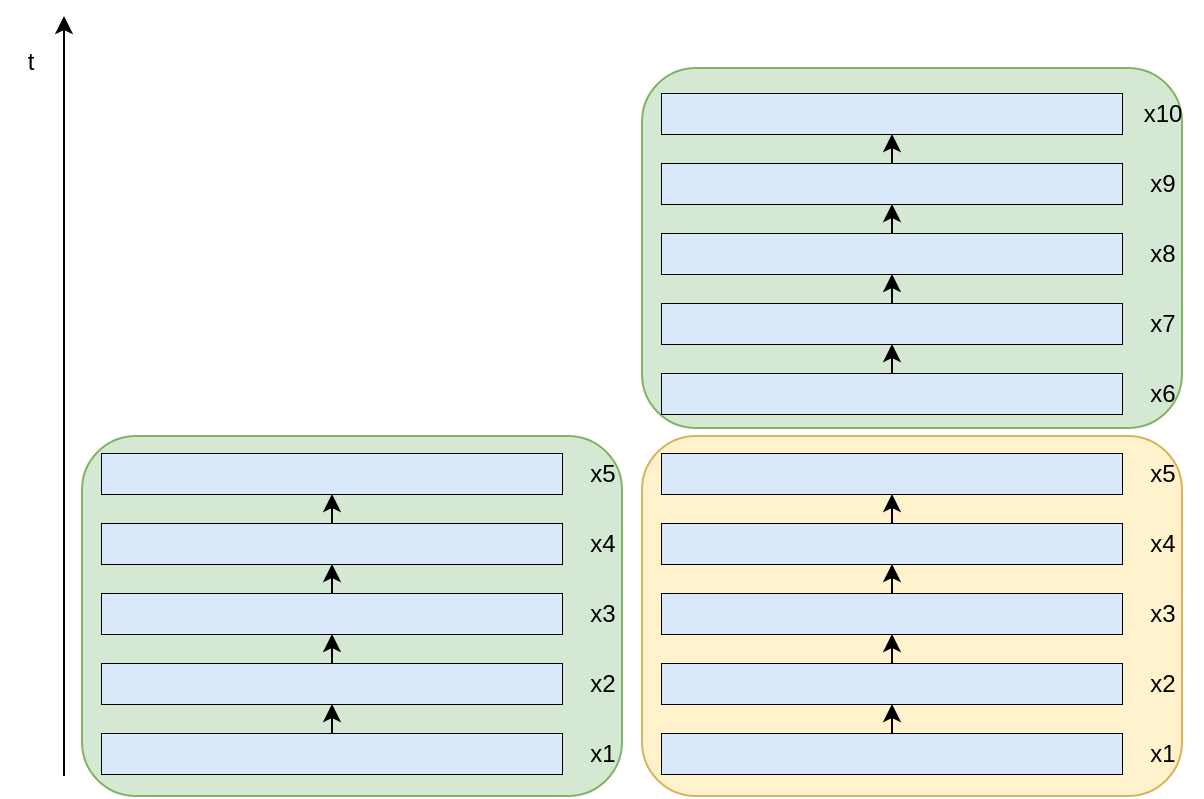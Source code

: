 <mxfile version="21.6.9" type="github">
  <diagram name="第 1 页" id="8RlSk1Tyo_QDvThtbTEH">
    <mxGraphModel dx="1379" dy="751" grid="1" gridSize="10" guides="1" tooltips="1" connect="1" arrows="1" fold="1" page="1" pageScale="1" pageWidth="827" pageHeight="1169" math="0" shadow="0">
      <root>
        <mxCell id="0" />
        <mxCell id="1" parent="0" />
        <mxCell id="hXuhkghR_avalVpv93T1-30" value="" style="endArrow=classic;html=1;rounded=0;" edge="1" parent="1">
          <mxGeometry width="50" height="50" relative="1" as="geometry">
            <mxPoint x="41" y="561" as="sourcePoint" />
            <mxPoint x="41" y="181" as="targetPoint" />
          </mxGeometry>
        </mxCell>
        <mxCell id="hXuhkghR_avalVpv93T1-176" value="t" style="text;html=1;align=center;verticalAlign=middle;resizable=0;points=[];autosize=1;strokeColor=none;fillColor=none;" vertex="1" parent="1">
          <mxGeometry x="9" y="189" width="30" height="30" as="geometry" />
        </mxCell>
        <mxCell id="hXuhkghR_avalVpv93T1-180" value="" style="group" vertex="1" connectable="0" parent="1">
          <mxGeometry x="330" y="207" width="280" height="180" as="geometry" />
        </mxCell>
        <mxCell id="hXuhkghR_avalVpv93T1-177" value="" style="rounded=1;whiteSpace=wrap;html=1;fillColor=#d5e8d4;strokeColor=#82b366;" vertex="1" parent="hXuhkghR_avalVpv93T1-180">
          <mxGeometry width="270" height="180" as="geometry" />
        </mxCell>
        <mxCell id="hXuhkghR_avalVpv93T1-31" value="t" style="text;html=1;align=center;verticalAlign=middle;resizable=0;points=[];autosize=1;strokeColor=none;fillColor=none;" vertex="1" parent="hXuhkghR_avalVpv93T1-180">
          <mxGeometry y="78" width="30" height="30" as="geometry" />
        </mxCell>
        <mxCell id="hXuhkghR_avalVpv93T1-98" value="" style="shape=table;startSize=0;container=1;collapsible=0;childLayout=tableLayout;" vertex="1" parent="hXuhkghR_avalVpv93T1-180">
          <mxGeometry x="10" y="153" width="230" height="20" as="geometry" />
        </mxCell>
        <mxCell id="hXuhkghR_avalVpv93T1-99" value="" style="shape=tableRow;horizontal=0;startSize=0;swimlaneHead=0;swimlaneBody=0;strokeColor=inherit;top=0;left=0;bottom=0;right=0;collapsible=0;dropTarget=0;fillColor=none;points=[[0,0.5],[1,0.5]];portConstraint=eastwest;" vertex="1" parent="hXuhkghR_avalVpv93T1-98">
          <mxGeometry width="230" height="20" as="geometry" />
        </mxCell>
        <mxCell id="hXuhkghR_avalVpv93T1-100" value="" style="shape=partialRectangle;html=1;whiteSpace=wrap;connectable=0;strokeColor=#6c8ebf;overflow=hidden;fillColor=#dae8fc;top=0;left=0;bottom=0;right=0;pointerEvents=1;" vertex="1" parent="hXuhkghR_avalVpv93T1-99">
          <mxGeometry width="19" height="20" as="geometry">
            <mxRectangle width="19" height="20" as="alternateBounds" />
          </mxGeometry>
        </mxCell>
        <mxCell id="hXuhkghR_avalVpv93T1-101" value="" style="shape=partialRectangle;html=1;whiteSpace=wrap;connectable=0;strokeColor=#6c8ebf;overflow=hidden;fillColor=#dae8fc;top=0;left=0;bottom=0;right=0;pointerEvents=1;" vertex="1" parent="hXuhkghR_avalVpv93T1-99">
          <mxGeometry x="19" width="19" height="20" as="geometry">
            <mxRectangle width="19" height="20" as="alternateBounds" />
          </mxGeometry>
        </mxCell>
        <mxCell id="hXuhkghR_avalVpv93T1-102" value="" style="shape=partialRectangle;html=1;whiteSpace=wrap;connectable=0;strokeColor=#6c8ebf;overflow=hidden;fillColor=#dae8fc;top=0;left=0;bottom=0;right=0;pointerEvents=1;" vertex="1" parent="hXuhkghR_avalVpv93T1-99">
          <mxGeometry x="38" width="20" height="20" as="geometry">
            <mxRectangle width="20" height="20" as="alternateBounds" />
          </mxGeometry>
        </mxCell>
        <mxCell id="hXuhkghR_avalVpv93T1-103" value="" style="shape=partialRectangle;html=1;whiteSpace=wrap;connectable=0;strokeColor=#6c8ebf;overflow=hidden;fillColor=#dae8fc;top=0;left=0;bottom=0;right=0;pointerEvents=1;" vertex="1" parent="hXuhkghR_avalVpv93T1-99">
          <mxGeometry x="58" width="19" height="20" as="geometry">
            <mxRectangle width="19" height="20" as="alternateBounds" />
          </mxGeometry>
        </mxCell>
        <mxCell id="hXuhkghR_avalVpv93T1-104" value="" style="shape=partialRectangle;html=1;whiteSpace=wrap;connectable=0;strokeColor=#6c8ebf;overflow=hidden;fillColor=#dae8fc;top=0;left=0;bottom=0;right=0;pointerEvents=1;" vertex="1" parent="hXuhkghR_avalVpv93T1-99">
          <mxGeometry x="77" width="19" height="20" as="geometry">
            <mxRectangle width="19" height="20" as="alternateBounds" />
          </mxGeometry>
        </mxCell>
        <mxCell id="hXuhkghR_avalVpv93T1-105" style="shape=partialRectangle;html=1;whiteSpace=wrap;connectable=0;strokeColor=#6c8ebf;overflow=hidden;fillColor=#dae8fc;top=0;left=0;bottom=0;right=0;pointerEvents=1;" vertex="1" parent="hXuhkghR_avalVpv93T1-99">
          <mxGeometry x="96" width="19" height="20" as="geometry">
            <mxRectangle width="19" height="20" as="alternateBounds" />
          </mxGeometry>
        </mxCell>
        <mxCell id="hXuhkghR_avalVpv93T1-106" style="shape=partialRectangle;html=1;whiteSpace=wrap;connectable=0;strokeColor=#6c8ebf;overflow=hidden;fillColor=#dae8fc;top=0;left=0;bottom=0;right=0;pointerEvents=1;" vertex="1" parent="hXuhkghR_avalVpv93T1-99">
          <mxGeometry x="115" width="18" height="20" as="geometry">
            <mxRectangle width="18" height="20" as="alternateBounds" />
          </mxGeometry>
        </mxCell>
        <mxCell id="hXuhkghR_avalVpv93T1-107" style="shape=partialRectangle;html=1;whiteSpace=wrap;connectable=0;strokeColor=#6c8ebf;overflow=hidden;fillColor=#dae8fc;top=0;left=0;bottom=0;right=0;pointerEvents=1;" vertex="1" parent="hXuhkghR_avalVpv93T1-99">
          <mxGeometry x="133" width="20" height="20" as="geometry">
            <mxRectangle width="20" height="20" as="alternateBounds" />
          </mxGeometry>
        </mxCell>
        <mxCell id="hXuhkghR_avalVpv93T1-108" style="shape=partialRectangle;html=1;whiteSpace=wrap;connectable=0;strokeColor=#6c8ebf;overflow=hidden;fillColor=#dae8fc;top=0;left=0;bottom=0;right=0;pointerEvents=1;" vertex="1" parent="hXuhkghR_avalVpv93T1-99">
          <mxGeometry x="153" width="20" height="20" as="geometry">
            <mxRectangle width="20" height="20" as="alternateBounds" />
          </mxGeometry>
        </mxCell>
        <mxCell id="hXuhkghR_avalVpv93T1-109" style="shape=partialRectangle;html=1;whiteSpace=wrap;connectable=0;strokeColor=#6c8ebf;overflow=hidden;fillColor=#dae8fc;top=0;left=0;bottom=0;right=0;pointerEvents=1;" vertex="1" parent="hXuhkghR_avalVpv93T1-99">
          <mxGeometry x="173" width="19" height="20" as="geometry">
            <mxRectangle width="19" height="20" as="alternateBounds" />
          </mxGeometry>
        </mxCell>
        <mxCell id="hXuhkghR_avalVpv93T1-110" style="shape=partialRectangle;html=1;whiteSpace=wrap;connectable=0;strokeColor=#6c8ebf;overflow=hidden;fillColor=#dae8fc;top=0;left=0;bottom=0;right=0;pointerEvents=1;" vertex="1" parent="hXuhkghR_avalVpv93T1-99">
          <mxGeometry x="192" width="19" height="20" as="geometry">
            <mxRectangle width="19" height="20" as="alternateBounds" />
          </mxGeometry>
        </mxCell>
        <mxCell id="hXuhkghR_avalVpv93T1-111" style="shape=partialRectangle;html=1;whiteSpace=wrap;connectable=0;strokeColor=#6c8ebf;overflow=hidden;fillColor=#dae8fc;top=0;left=0;bottom=0;right=0;pointerEvents=1;" vertex="1" parent="hXuhkghR_avalVpv93T1-99">
          <mxGeometry x="211" width="19" height="20" as="geometry">
            <mxRectangle width="19" height="20" as="alternateBounds" />
          </mxGeometry>
        </mxCell>
        <mxCell id="hXuhkghR_avalVpv93T1-112" value="x6" style="text;html=1;align=center;verticalAlign=middle;resizable=0;points=[];autosize=1;strokeColor=none;fillColor=none;" vertex="1" parent="hXuhkghR_avalVpv93T1-180">
          <mxGeometry x="240" y="148" width="40" height="30" as="geometry" />
        </mxCell>
        <mxCell id="hXuhkghR_avalVpv93T1-114" value="" style="shape=table;startSize=0;container=1;collapsible=0;childLayout=tableLayout;" vertex="1" parent="hXuhkghR_avalVpv93T1-180">
          <mxGeometry x="10" y="118" width="230" height="20" as="geometry" />
        </mxCell>
        <mxCell id="hXuhkghR_avalVpv93T1-115" value="" style="shape=tableRow;horizontal=0;startSize=0;swimlaneHead=0;swimlaneBody=0;strokeColor=inherit;top=0;left=0;bottom=0;right=0;collapsible=0;dropTarget=0;fillColor=none;points=[[0,0.5],[1,0.5]];portConstraint=eastwest;" vertex="1" parent="hXuhkghR_avalVpv93T1-114">
          <mxGeometry width="230" height="20" as="geometry" />
        </mxCell>
        <mxCell id="hXuhkghR_avalVpv93T1-116" value="" style="shape=partialRectangle;html=1;whiteSpace=wrap;connectable=0;strokeColor=#6c8ebf;overflow=hidden;fillColor=#dae8fc;top=0;left=0;bottom=0;right=0;pointerEvents=1;" vertex="1" parent="hXuhkghR_avalVpv93T1-115">
          <mxGeometry width="19" height="20" as="geometry">
            <mxRectangle width="19" height="20" as="alternateBounds" />
          </mxGeometry>
        </mxCell>
        <mxCell id="hXuhkghR_avalVpv93T1-117" value="" style="shape=partialRectangle;html=1;whiteSpace=wrap;connectable=0;strokeColor=#6c8ebf;overflow=hidden;fillColor=#dae8fc;top=0;left=0;bottom=0;right=0;pointerEvents=1;" vertex="1" parent="hXuhkghR_avalVpv93T1-115">
          <mxGeometry x="19" width="19" height="20" as="geometry">
            <mxRectangle width="19" height="20" as="alternateBounds" />
          </mxGeometry>
        </mxCell>
        <mxCell id="hXuhkghR_avalVpv93T1-118" value="" style="shape=partialRectangle;html=1;whiteSpace=wrap;connectable=0;strokeColor=#6c8ebf;overflow=hidden;fillColor=#dae8fc;top=0;left=0;bottom=0;right=0;pointerEvents=1;" vertex="1" parent="hXuhkghR_avalVpv93T1-115">
          <mxGeometry x="38" width="20" height="20" as="geometry">
            <mxRectangle width="20" height="20" as="alternateBounds" />
          </mxGeometry>
        </mxCell>
        <mxCell id="hXuhkghR_avalVpv93T1-119" value="" style="shape=partialRectangle;html=1;whiteSpace=wrap;connectable=0;strokeColor=#6c8ebf;overflow=hidden;fillColor=#dae8fc;top=0;left=0;bottom=0;right=0;pointerEvents=1;" vertex="1" parent="hXuhkghR_avalVpv93T1-115">
          <mxGeometry x="58" width="19" height="20" as="geometry">
            <mxRectangle width="19" height="20" as="alternateBounds" />
          </mxGeometry>
        </mxCell>
        <mxCell id="hXuhkghR_avalVpv93T1-120" value="" style="shape=partialRectangle;html=1;whiteSpace=wrap;connectable=0;strokeColor=#6c8ebf;overflow=hidden;fillColor=#dae8fc;top=0;left=0;bottom=0;right=0;pointerEvents=1;" vertex="1" parent="hXuhkghR_avalVpv93T1-115">
          <mxGeometry x="77" width="19" height="20" as="geometry">
            <mxRectangle width="19" height="20" as="alternateBounds" />
          </mxGeometry>
        </mxCell>
        <mxCell id="hXuhkghR_avalVpv93T1-121" style="shape=partialRectangle;html=1;whiteSpace=wrap;connectable=0;strokeColor=#6c8ebf;overflow=hidden;fillColor=#dae8fc;top=0;left=0;bottom=0;right=0;pointerEvents=1;" vertex="1" parent="hXuhkghR_avalVpv93T1-115">
          <mxGeometry x="96" width="19" height="20" as="geometry">
            <mxRectangle width="19" height="20" as="alternateBounds" />
          </mxGeometry>
        </mxCell>
        <mxCell id="hXuhkghR_avalVpv93T1-122" style="shape=partialRectangle;html=1;whiteSpace=wrap;connectable=0;strokeColor=#6c8ebf;overflow=hidden;fillColor=#dae8fc;top=0;left=0;bottom=0;right=0;pointerEvents=1;" vertex="1" parent="hXuhkghR_avalVpv93T1-115">
          <mxGeometry x="115" width="18" height="20" as="geometry">
            <mxRectangle width="18" height="20" as="alternateBounds" />
          </mxGeometry>
        </mxCell>
        <mxCell id="hXuhkghR_avalVpv93T1-123" style="shape=partialRectangle;html=1;whiteSpace=wrap;connectable=0;strokeColor=#6c8ebf;overflow=hidden;fillColor=#dae8fc;top=0;left=0;bottom=0;right=0;pointerEvents=1;" vertex="1" parent="hXuhkghR_avalVpv93T1-115">
          <mxGeometry x="133" width="20" height="20" as="geometry">
            <mxRectangle width="20" height="20" as="alternateBounds" />
          </mxGeometry>
        </mxCell>
        <mxCell id="hXuhkghR_avalVpv93T1-124" style="shape=partialRectangle;html=1;whiteSpace=wrap;connectable=0;strokeColor=#6c8ebf;overflow=hidden;fillColor=#dae8fc;top=0;left=0;bottom=0;right=0;pointerEvents=1;" vertex="1" parent="hXuhkghR_avalVpv93T1-115">
          <mxGeometry x="153" width="20" height="20" as="geometry">
            <mxRectangle width="20" height="20" as="alternateBounds" />
          </mxGeometry>
        </mxCell>
        <mxCell id="hXuhkghR_avalVpv93T1-125" style="shape=partialRectangle;html=1;whiteSpace=wrap;connectable=0;strokeColor=#6c8ebf;overflow=hidden;fillColor=#dae8fc;top=0;left=0;bottom=0;right=0;pointerEvents=1;" vertex="1" parent="hXuhkghR_avalVpv93T1-115">
          <mxGeometry x="173" width="19" height="20" as="geometry">
            <mxRectangle width="19" height="20" as="alternateBounds" />
          </mxGeometry>
        </mxCell>
        <mxCell id="hXuhkghR_avalVpv93T1-126" style="shape=partialRectangle;html=1;whiteSpace=wrap;connectable=0;strokeColor=#6c8ebf;overflow=hidden;fillColor=#dae8fc;top=0;left=0;bottom=0;right=0;pointerEvents=1;" vertex="1" parent="hXuhkghR_avalVpv93T1-115">
          <mxGeometry x="192" width="19" height="20" as="geometry">
            <mxRectangle width="19" height="20" as="alternateBounds" />
          </mxGeometry>
        </mxCell>
        <mxCell id="hXuhkghR_avalVpv93T1-127" style="shape=partialRectangle;html=1;whiteSpace=wrap;connectable=0;strokeColor=#6c8ebf;overflow=hidden;fillColor=#dae8fc;top=0;left=0;bottom=0;right=0;pointerEvents=1;" vertex="1" parent="hXuhkghR_avalVpv93T1-115">
          <mxGeometry x="211" width="19" height="20" as="geometry">
            <mxRectangle width="19" height="20" as="alternateBounds" />
          </mxGeometry>
        </mxCell>
        <mxCell id="hXuhkghR_avalVpv93T1-97" style="edgeStyle=orthogonalEdgeStyle;rounded=0;orthogonalLoop=1;jettySize=auto;html=1;exitX=0.5;exitY=0;exitDx=0;exitDy=0;entryX=0.5;entryY=1;entryDx=0;entryDy=0;" edge="1" parent="hXuhkghR_avalVpv93T1-180" source="hXuhkghR_avalVpv93T1-98" target="hXuhkghR_avalVpv93T1-114">
          <mxGeometry relative="1" as="geometry" />
        </mxCell>
        <mxCell id="hXuhkghR_avalVpv93T1-128" value="x7" style="text;html=1;align=center;verticalAlign=middle;resizable=0;points=[];autosize=1;strokeColor=none;fillColor=none;" vertex="1" parent="hXuhkghR_avalVpv93T1-180">
          <mxGeometry x="240" y="113" width="40" height="30" as="geometry" />
        </mxCell>
        <mxCell id="hXuhkghR_avalVpv93T1-130" value="" style="shape=table;startSize=0;container=1;collapsible=0;childLayout=tableLayout;" vertex="1" parent="hXuhkghR_avalVpv93T1-180">
          <mxGeometry x="10" y="83" width="230" height="20" as="geometry" />
        </mxCell>
        <mxCell id="hXuhkghR_avalVpv93T1-131" value="" style="shape=tableRow;horizontal=0;startSize=0;swimlaneHead=0;swimlaneBody=0;strokeColor=inherit;top=0;left=0;bottom=0;right=0;collapsible=0;dropTarget=0;fillColor=none;points=[[0,0.5],[1,0.5]];portConstraint=eastwest;" vertex="1" parent="hXuhkghR_avalVpv93T1-130">
          <mxGeometry width="230" height="20" as="geometry" />
        </mxCell>
        <mxCell id="hXuhkghR_avalVpv93T1-132" value="" style="shape=partialRectangle;html=1;whiteSpace=wrap;connectable=0;strokeColor=#6c8ebf;overflow=hidden;fillColor=#dae8fc;top=0;left=0;bottom=0;right=0;pointerEvents=1;" vertex="1" parent="hXuhkghR_avalVpv93T1-131">
          <mxGeometry width="19" height="20" as="geometry">
            <mxRectangle width="19" height="20" as="alternateBounds" />
          </mxGeometry>
        </mxCell>
        <mxCell id="hXuhkghR_avalVpv93T1-133" value="" style="shape=partialRectangle;html=1;whiteSpace=wrap;connectable=0;strokeColor=#6c8ebf;overflow=hidden;fillColor=#dae8fc;top=0;left=0;bottom=0;right=0;pointerEvents=1;" vertex="1" parent="hXuhkghR_avalVpv93T1-131">
          <mxGeometry x="19" width="19" height="20" as="geometry">
            <mxRectangle width="19" height="20" as="alternateBounds" />
          </mxGeometry>
        </mxCell>
        <mxCell id="hXuhkghR_avalVpv93T1-134" value="" style="shape=partialRectangle;html=1;whiteSpace=wrap;connectable=0;strokeColor=#6c8ebf;overflow=hidden;fillColor=#dae8fc;top=0;left=0;bottom=0;right=0;pointerEvents=1;" vertex="1" parent="hXuhkghR_avalVpv93T1-131">
          <mxGeometry x="38" width="20" height="20" as="geometry">
            <mxRectangle width="20" height="20" as="alternateBounds" />
          </mxGeometry>
        </mxCell>
        <mxCell id="hXuhkghR_avalVpv93T1-135" value="" style="shape=partialRectangle;html=1;whiteSpace=wrap;connectable=0;strokeColor=#6c8ebf;overflow=hidden;fillColor=#dae8fc;top=0;left=0;bottom=0;right=0;pointerEvents=1;" vertex="1" parent="hXuhkghR_avalVpv93T1-131">
          <mxGeometry x="58" width="19" height="20" as="geometry">
            <mxRectangle width="19" height="20" as="alternateBounds" />
          </mxGeometry>
        </mxCell>
        <mxCell id="hXuhkghR_avalVpv93T1-136" value="" style="shape=partialRectangle;html=1;whiteSpace=wrap;connectable=0;strokeColor=#6c8ebf;overflow=hidden;fillColor=#dae8fc;top=0;left=0;bottom=0;right=0;pointerEvents=1;" vertex="1" parent="hXuhkghR_avalVpv93T1-131">
          <mxGeometry x="77" width="19" height="20" as="geometry">
            <mxRectangle width="19" height="20" as="alternateBounds" />
          </mxGeometry>
        </mxCell>
        <mxCell id="hXuhkghR_avalVpv93T1-137" style="shape=partialRectangle;html=1;whiteSpace=wrap;connectable=0;strokeColor=#6c8ebf;overflow=hidden;fillColor=#dae8fc;top=0;left=0;bottom=0;right=0;pointerEvents=1;" vertex="1" parent="hXuhkghR_avalVpv93T1-131">
          <mxGeometry x="96" width="19" height="20" as="geometry">
            <mxRectangle width="19" height="20" as="alternateBounds" />
          </mxGeometry>
        </mxCell>
        <mxCell id="hXuhkghR_avalVpv93T1-138" style="shape=partialRectangle;html=1;whiteSpace=wrap;connectable=0;strokeColor=#6c8ebf;overflow=hidden;fillColor=#dae8fc;top=0;left=0;bottom=0;right=0;pointerEvents=1;" vertex="1" parent="hXuhkghR_avalVpv93T1-131">
          <mxGeometry x="115" width="18" height="20" as="geometry">
            <mxRectangle width="18" height="20" as="alternateBounds" />
          </mxGeometry>
        </mxCell>
        <mxCell id="hXuhkghR_avalVpv93T1-139" style="shape=partialRectangle;html=1;whiteSpace=wrap;connectable=0;strokeColor=#6c8ebf;overflow=hidden;fillColor=#dae8fc;top=0;left=0;bottom=0;right=0;pointerEvents=1;" vertex="1" parent="hXuhkghR_avalVpv93T1-131">
          <mxGeometry x="133" width="20" height="20" as="geometry">
            <mxRectangle width="20" height="20" as="alternateBounds" />
          </mxGeometry>
        </mxCell>
        <mxCell id="hXuhkghR_avalVpv93T1-140" style="shape=partialRectangle;html=1;whiteSpace=wrap;connectable=0;strokeColor=#6c8ebf;overflow=hidden;fillColor=#dae8fc;top=0;left=0;bottom=0;right=0;pointerEvents=1;" vertex="1" parent="hXuhkghR_avalVpv93T1-131">
          <mxGeometry x="153" width="20" height="20" as="geometry">
            <mxRectangle width="20" height="20" as="alternateBounds" />
          </mxGeometry>
        </mxCell>
        <mxCell id="hXuhkghR_avalVpv93T1-141" style="shape=partialRectangle;html=1;whiteSpace=wrap;connectable=0;strokeColor=#6c8ebf;overflow=hidden;fillColor=#dae8fc;top=0;left=0;bottom=0;right=0;pointerEvents=1;" vertex="1" parent="hXuhkghR_avalVpv93T1-131">
          <mxGeometry x="173" width="19" height="20" as="geometry">
            <mxRectangle width="19" height="20" as="alternateBounds" />
          </mxGeometry>
        </mxCell>
        <mxCell id="hXuhkghR_avalVpv93T1-142" style="shape=partialRectangle;html=1;whiteSpace=wrap;connectable=0;strokeColor=#6c8ebf;overflow=hidden;fillColor=#dae8fc;top=0;left=0;bottom=0;right=0;pointerEvents=1;" vertex="1" parent="hXuhkghR_avalVpv93T1-131">
          <mxGeometry x="192" width="19" height="20" as="geometry">
            <mxRectangle width="19" height="20" as="alternateBounds" />
          </mxGeometry>
        </mxCell>
        <mxCell id="hXuhkghR_avalVpv93T1-143" style="shape=partialRectangle;html=1;whiteSpace=wrap;connectable=0;strokeColor=#6c8ebf;overflow=hidden;fillColor=#dae8fc;top=0;left=0;bottom=0;right=0;pointerEvents=1;" vertex="1" parent="hXuhkghR_avalVpv93T1-131">
          <mxGeometry x="211" width="19" height="20" as="geometry">
            <mxRectangle width="19" height="20" as="alternateBounds" />
          </mxGeometry>
        </mxCell>
        <mxCell id="hXuhkghR_avalVpv93T1-113" style="edgeStyle=orthogonalEdgeStyle;rounded=0;orthogonalLoop=1;jettySize=auto;html=1;exitX=0.5;exitY=0;exitDx=0;exitDy=0;entryX=0.5;entryY=1;entryDx=0;entryDy=0;" edge="1" parent="hXuhkghR_avalVpv93T1-180" source="hXuhkghR_avalVpv93T1-114" target="hXuhkghR_avalVpv93T1-130">
          <mxGeometry relative="1" as="geometry" />
        </mxCell>
        <mxCell id="hXuhkghR_avalVpv93T1-144" value="x8" style="text;html=1;align=center;verticalAlign=middle;resizable=0;points=[];autosize=1;strokeColor=none;fillColor=none;" vertex="1" parent="hXuhkghR_avalVpv93T1-180">
          <mxGeometry x="240" y="78" width="40" height="30" as="geometry" />
        </mxCell>
        <mxCell id="hXuhkghR_avalVpv93T1-146" value="" style="shape=table;startSize=0;container=1;collapsible=0;childLayout=tableLayout;" vertex="1" parent="hXuhkghR_avalVpv93T1-180">
          <mxGeometry x="10" y="48" width="230" height="20" as="geometry" />
        </mxCell>
        <mxCell id="hXuhkghR_avalVpv93T1-147" value="" style="shape=tableRow;horizontal=0;startSize=0;swimlaneHead=0;swimlaneBody=0;strokeColor=inherit;top=0;left=0;bottom=0;right=0;collapsible=0;dropTarget=0;fillColor=none;points=[[0,0.5],[1,0.5]];portConstraint=eastwest;" vertex="1" parent="hXuhkghR_avalVpv93T1-146">
          <mxGeometry width="230" height="20" as="geometry" />
        </mxCell>
        <mxCell id="hXuhkghR_avalVpv93T1-148" value="" style="shape=partialRectangle;html=1;whiteSpace=wrap;connectable=0;strokeColor=#6c8ebf;overflow=hidden;fillColor=#dae8fc;top=0;left=0;bottom=0;right=0;pointerEvents=1;" vertex="1" parent="hXuhkghR_avalVpv93T1-147">
          <mxGeometry width="19" height="20" as="geometry">
            <mxRectangle width="19" height="20" as="alternateBounds" />
          </mxGeometry>
        </mxCell>
        <mxCell id="hXuhkghR_avalVpv93T1-149" value="" style="shape=partialRectangle;html=1;whiteSpace=wrap;connectable=0;strokeColor=#6c8ebf;overflow=hidden;fillColor=#dae8fc;top=0;left=0;bottom=0;right=0;pointerEvents=1;" vertex="1" parent="hXuhkghR_avalVpv93T1-147">
          <mxGeometry x="19" width="19" height="20" as="geometry">
            <mxRectangle width="19" height="20" as="alternateBounds" />
          </mxGeometry>
        </mxCell>
        <mxCell id="hXuhkghR_avalVpv93T1-150" value="" style="shape=partialRectangle;html=1;whiteSpace=wrap;connectable=0;strokeColor=#6c8ebf;overflow=hidden;fillColor=#dae8fc;top=0;left=0;bottom=0;right=0;pointerEvents=1;" vertex="1" parent="hXuhkghR_avalVpv93T1-147">
          <mxGeometry x="38" width="20" height="20" as="geometry">
            <mxRectangle width="20" height="20" as="alternateBounds" />
          </mxGeometry>
        </mxCell>
        <mxCell id="hXuhkghR_avalVpv93T1-151" value="" style="shape=partialRectangle;html=1;whiteSpace=wrap;connectable=0;strokeColor=#6c8ebf;overflow=hidden;fillColor=#dae8fc;top=0;left=0;bottom=0;right=0;pointerEvents=1;" vertex="1" parent="hXuhkghR_avalVpv93T1-147">
          <mxGeometry x="58" width="19" height="20" as="geometry">
            <mxRectangle width="19" height="20" as="alternateBounds" />
          </mxGeometry>
        </mxCell>
        <mxCell id="hXuhkghR_avalVpv93T1-152" value="" style="shape=partialRectangle;html=1;whiteSpace=wrap;connectable=0;strokeColor=#6c8ebf;overflow=hidden;fillColor=#dae8fc;top=0;left=0;bottom=0;right=0;pointerEvents=1;" vertex="1" parent="hXuhkghR_avalVpv93T1-147">
          <mxGeometry x="77" width="19" height="20" as="geometry">
            <mxRectangle width="19" height="20" as="alternateBounds" />
          </mxGeometry>
        </mxCell>
        <mxCell id="hXuhkghR_avalVpv93T1-153" style="shape=partialRectangle;html=1;whiteSpace=wrap;connectable=0;strokeColor=#6c8ebf;overflow=hidden;fillColor=#dae8fc;top=0;left=0;bottom=0;right=0;pointerEvents=1;" vertex="1" parent="hXuhkghR_avalVpv93T1-147">
          <mxGeometry x="96" width="19" height="20" as="geometry">
            <mxRectangle width="19" height="20" as="alternateBounds" />
          </mxGeometry>
        </mxCell>
        <mxCell id="hXuhkghR_avalVpv93T1-154" style="shape=partialRectangle;html=1;whiteSpace=wrap;connectable=0;strokeColor=#6c8ebf;overflow=hidden;fillColor=#dae8fc;top=0;left=0;bottom=0;right=0;pointerEvents=1;" vertex="1" parent="hXuhkghR_avalVpv93T1-147">
          <mxGeometry x="115" width="18" height="20" as="geometry">
            <mxRectangle width="18" height="20" as="alternateBounds" />
          </mxGeometry>
        </mxCell>
        <mxCell id="hXuhkghR_avalVpv93T1-155" style="shape=partialRectangle;html=1;whiteSpace=wrap;connectable=0;strokeColor=#6c8ebf;overflow=hidden;fillColor=#dae8fc;top=0;left=0;bottom=0;right=0;pointerEvents=1;" vertex="1" parent="hXuhkghR_avalVpv93T1-147">
          <mxGeometry x="133" width="20" height="20" as="geometry">
            <mxRectangle width="20" height="20" as="alternateBounds" />
          </mxGeometry>
        </mxCell>
        <mxCell id="hXuhkghR_avalVpv93T1-156" style="shape=partialRectangle;html=1;whiteSpace=wrap;connectable=0;strokeColor=#6c8ebf;overflow=hidden;fillColor=#dae8fc;top=0;left=0;bottom=0;right=0;pointerEvents=1;" vertex="1" parent="hXuhkghR_avalVpv93T1-147">
          <mxGeometry x="153" width="20" height="20" as="geometry">
            <mxRectangle width="20" height="20" as="alternateBounds" />
          </mxGeometry>
        </mxCell>
        <mxCell id="hXuhkghR_avalVpv93T1-157" style="shape=partialRectangle;html=1;whiteSpace=wrap;connectable=0;strokeColor=#6c8ebf;overflow=hidden;fillColor=#dae8fc;top=0;left=0;bottom=0;right=0;pointerEvents=1;" vertex="1" parent="hXuhkghR_avalVpv93T1-147">
          <mxGeometry x="173" width="19" height="20" as="geometry">
            <mxRectangle width="19" height="20" as="alternateBounds" />
          </mxGeometry>
        </mxCell>
        <mxCell id="hXuhkghR_avalVpv93T1-158" style="shape=partialRectangle;html=1;whiteSpace=wrap;connectable=0;strokeColor=#6c8ebf;overflow=hidden;fillColor=#dae8fc;top=0;left=0;bottom=0;right=0;pointerEvents=1;" vertex="1" parent="hXuhkghR_avalVpv93T1-147">
          <mxGeometry x="192" width="19" height="20" as="geometry">
            <mxRectangle width="19" height="20" as="alternateBounds" />
          </mxGeometry>
        </mxCell>
        <mxCell id="hXuhkghR_avalVpv93T1-159" style="shape=partialRectangle;html=1;whiteSpace=wrap;connectable=0;strokeColor=#6c8ebf;overflow=hidden;fillColor=#dae8fc;top=0;left=0;bottom=0;right=0;pointerEvents=1;" vertex="1" parent="hXuhkghR_avalVpv93T1-147">
          <mxGeometry x="211" width="19" height="20" as="geometry">
            <mxRectangle width="19" height="20" as="alternateBounds" />
          </mxGeometry>
        </mxCell>
        <mxCell id="hXuhkghR_avalVpv93T1-129" style="edgeStyle=orthogonalEdgeStyle;rounded=0;orthogonalLoop=1;jettySize=auto;html=1;exitX=0.5;exitY=0;exitDx=0;exitDy=0;entryX=0.5;entryY=1;entryDx=0;entryDy=0;" edge="1" parent="hXuhkghR_avalVpv93T1-180" source="hXuhkghR_avalVpv93T1-130" target="hXuhkghR_avalVpv93T1-146">
          <mxGeometry relative="1" as="geometry" />
        </mxCell>
        <mxCell id="hXuhkghR_avalVpv93T1-160" value="x9" style="text;html=1;align=center;verticalAlign=middle;resizable=0;points=[];autosize=1;strokeColor=none;fillColor=none;" vertex="1" parent="hXuhkghR_avalVpv93T1-180">
          <mxGeometry x="240" y="43" width="40" height="30" as="geometry" />
        </mxCell>
        <mxCell id="hXuhkghR_avalVpv93T1-161" value="" style="shape=table;startSize=0;container=1;collapsible=0;childLayout=tableLayout;" vertex="1" parent="hXuhkghR_avalVpv93T1-180">
          <mxGeometry x="10" y="13" width="230" height="20" as="geometry" />
        </mxCell>
        <mxCell id="hXuhkghR_avalVpv93T1-162" value="" style="shape=tableRow;horizontal=0;startSize=0;swimlaneHead=0;swimlaneBody=0;strokeColor=inherit;top=0;left=0;bottom=0;right=0;collapsible=0;dropTarget=0;fillColor=none;points=[[0,0.5],[1,0.5]];portConstraint=eastwest;" vertex="1" parent="hXuhkghR_avalVpv93T1-161">
          <mxGeometry width="230" height="20" as="geometry" />
        </mxCell>
        <mxCell id="hXuhkghR_avalVpv93T1-163" value="" style="shape=partialRectangle;html=1;whiteSpace=wrap;connectable=0;strokeColor=#6c8ebf;overflow=hidden;fillColor=#dae8fc;top=0;left=0;bottom=0;right=0;pointerEvents=1;" vertex="1" parent="hXuhkghR_avalVpv93T1-162">
          <mxGeometry width="19" height="20" as="geometry">
            <mxRectangle width="19" height="20" as="alternateBounds" />
          </mxGeometry>
        </mxCell>
        <mxCell id="hXuhkghR_avalVpv93T1-164" value="" style="shape=partialRectangle;html=1;whiteSpace=wrap;connectable=0;strokeColor=#6c8ebf;overflow=hidden;fillColor=#dae8fc;top=0;left=0;bottom=0;right=0;pointerEvents=1;" vertex="1" parent="hXuhkghR_avalVpv93T1-162">
          <mxGeometry x="19" width="19" height="20" as="geometry">
            <mxRectangle width="19" height="20" as="alternateBounds" />
          </mxGeometry>
        </mxCell>
        <mxCell id="hXuhkghR_avalVpv93T1-165" value="" style="shape=partialRectangle;html=1;whiteSpace=wrap;connectable=0;strokeColor=#6c8ebf;overflow=hidden;fillColor=#dae8fc;top=0;left=0;bottom=0;right=0;pointerEvents=1;" vertex="1" parent="hXuhkghR_avalVpv93T1-162">
          <mxGeometry x="38" width="20" height="20" as="geometry">
            <mxRectangle width="20" height="20" as="alternateBounds" />
          </mxGeometry>
        </mxCell>
        <mxCell id="hXuhkghR_avalVpv93T1-166" value="" style="shape=partialRectangle;html=1;whiteSpace=wrap;connectable=0;strokeColor=#6c8ebf;overflow=hidden;fillColor=#dae8fc;top=0;left=0;bottom=0;right=0;pointerEvents=1;" vertex="1" parent="hXuhkghR_avalVpv93T1-162">
          <mxGeometry x="58" width="19" height="20" as="geometry">
            <mxRectangle width="19" height="20" as="alternateBounds" />
          </mxGeometry>
        </mxCell>
        <mxCell id="hXuhkghR_avalVpv93T1-167" value="" style="shape=partialRectangle;html=1;whiteSpace=wrap;connectable=0;strokeColor=#6c8ebf;overflow=hidden;fillColor=#dae8fc;top=0;left=0;bottom=0;right=0;pointerEvents=1;" vertex="1" parent="hXuhkghR_avalVpv93T1-162">
          <mxGeometry x="77" width="19" height="20" as="geometry">
            <mxRectangle width="19" height="20" as="alternateBounds" />
          </mxGeometry>
        </mxCell>
        <mxCell id="hXuhkghR_avalVpv93T1-168" style="shape=partialRectangle;html=1;whiteSpace=wrap;connectable=0;strokeColor=#6c8ebf;overflow=hidden;fillColor=#dae8fc;top=0;left=0;bottom=0;right=0;pointerEvents=1;" vertex="1" parent="hXuhkghR_avalVpv93T1-162">
          <mxGeometry x="96" width="19" height="20" as="geometry">
            <mxRectangle width="19" height="20" as="alternateBounds" />
          </mxGeometry>
        </mxCell>
        <mxCell id="hXuhkghR_avalVpv93T1-169" style="shape=partialRectangle;html=1;whiteSpace=wrap;connectable=0;strokeColor=#6c8ebf;overflow=hidden;fillColor=#dae8fc;top=0;left=0;bottom=0;right=0;pointerEvents=1;" vertex="1" parent="hXuhkghR_avalVpv93T1-162">
          <mxGeometry x="115" width="18" height="20" as="geometry">
            <mxRectangle width="18" height="20" as="alternateBounds" />
          </mxGeometry>
        </mxCell>
        <mxCell id="hXuhkghR_avalVpv93T1-170" style="shape=partialRectangle;html=1;whiteSpace=wrap;connectable=0;strokeColor=#6c8ebf;overflow=hidden;fillColor=#dae8fc;top=0;left=0;bottom=0;right=0;pointerEvents=1;" vertex="1" parent="hXuhkghR_avalVpv93T1-162">
          <mxGeometry x="133" width="20" height="20" as="geometry">
            <mxRectangle width="20" height="20" as="alternateBounds" />
          </mxGeometry>
        </mxCell>
        <mxCell id="hXuhkghR_avalVpv93T1-171" style="shape=partialRectangle;html=1;whiteSpace=wrap;connectable=0;strokeColor=#6c8ebf;overflow=hidden;fillColor=#dae8fc;top=0;left=0;bottom=0;right=0;pointerEvents=1;" vertex="1" parent="hXuhkghR_avalVpv93T1-162">
          <mxGeometry x="153" width="20" height="20" as="geometry">
            <mxRectangle width="20" height="20" as="alternateBounds" />
          </mxGeometry>
        </mxCell>
        <mxCell id="hXuhkghR_avalVpv93T1-172" style="shape=partialRectangle;html=1;whiteSpace=wrap;connectable=0;strokeColor=#6c8ebf;overflow=hidden;fillColor=#dae8fc;top=0;left=0;bottom=0;right=0;pointerEvents=1;" vertex="1" parent="hXuhkghR_avalVpv93T1-162">
          <mxGeometry x="173" width="19" height="20" as="geometry">
            <mxRectangle width="19" height="20" as="alternateBounds" />
          </mxGeometry>
        </mxCell>
        <mxCell id="hXuhkghR_avalVpv93T1-173" style="shape=partialRectangle;html=1;whiteSpace=wrap;connectable=0;strokeColor=#6c8ebf;overflow=hidden;fillColor=#dae8fc;top=0;left=0;bottom=0;right=0;pointerEvents=1;" vertex="1" parent="hXuhkghR_avalVpv93T1-162">
          <mxGeometry x="192" width="19" height="20" as="geometry">
            <mxRectangle width="19" height="20" as="alternateBounds" />
          </mxGeometry>
        </mxCell>
        <mxCell id="hXuhkghR_avalVpv93T1-174" style="shape=partialRectangle;html=1;whiteSpace=wrap;connectable=0;strokeColor=#6c8ebf;overflow=hidden;fillColor=#dae8fc;top=0;left=0;bottom=0;right=0;pointerEvents=1;" vertex="1" parent="hXuhkghR_avalVpv93T1-162">
          <mxGeometry x="211" width="19" height="20" as="geometry">
            <mxRectangle width="19" height="20" as="alternateBounds" />
          </mxGeometry>
        </mxCell>
        <mxCell id="hXuhkghR_avalVpv93T1-145" style="edgeStyle=orthogonalEdgeStyle;rounded=0;orthogonalLoop=1;jettySize=auto;html=1;exitX=0.5;exitY=0;exitDx=0;exitDy=0;entryX=0.5;entryY=1;entryDx=0;entryDy=0;" edge="1" parent="hXuhkghR_avalVpv93T1-180" source="hXuhkghR_avalVpv93T1-146" target="hXuhkghR_avalVpv93T1-161">
          <mxGeometry relative="1" as="geometry" />
        </mxCell>
        <mxCell id="hXuhkghR_avalVpv93T1-175" value="x10" style="text;html=1;align=center;verticalAlign=middle;resizable=0;points=[];autosize=1;strokeColor=none;fillColor=none;" vertex="1" parent="hXuhkghR_avalVpv93T1-180">
          <mxGeometry x="240" y="8" width="40" height="30" as="geometry" />
        </mxCell>
        <mxCell id="hXuhkghR_avalVpv93T1-261" value="" style="group" vertex="1" connectable="0" parent="1">
          <mxGeometry x="50" y="391" width="280" height="180" as="geometry" />
        </mxCell>
        <mxCell id="hXuhkghR_avalVpv93T1-178" value="" style="rounded=1;whiteSpace=wrap;html=1;fillColor=#d5e8d4;strokeColor=#82b366;" vertex="1" parent="hXuhkghR_avalVpv93T1-261">
          <mxGeometry width="270" height="180" as="geometry" />
        </mxCell>
        <mxCell id="hXuhkghR_avalVpv93T1-16" value="" style="shape=table;startSize=0;container=1;collapsible=0;childLayout=tableLayout;" vertex="1" parent="hXuhkghR_avalVpv93T1-261">
          <mxGeometry x="10" y="149" width="230" height="20" as="geometry" />
        </mxCell>
        <mxCell id="hXuhkghR_avalVpv93T1-17" value="" style="shape=tableRow;horizontal=0;startSize=0;swimlaneHead=0;swimlaneBody=0;strokeColor=inherit;top=0;left=0;bottom=0;right=0;collapsible=0;dropTarget=0;fillColor=none;points=[[0,0.5],[1,0.5]];portConstraint=eastwest;" vertex="1" parent="hXuhkghR_avalVpv93T1-16">
          <mxGeometry width="230" height="20" as="geometry" />
        </mxCell>
        <mxCell id="hXuhkghR_avalVpv93T1-18" value="" style="shape=partialRectangle;html=1;whiteSpace=wrap;connectable=0;strokeColor=#6c8ebf;overflow=hidden;fillColor=#dae8fc;top=0;left=0;bottom=0;right=0;pointerEvents=1;" vertex="1" parent="hXuhkghR_avalVpv93T1-17">
          <mxGeometry width="19" height="20" as="geometry">
            <mxRectangle width="19" height="20" as="alternateBounds" />
          </mxGeometry>
        </mxCell>
        <mxCell id="hXuhkghR_avalVpv93T1-19" value="" style="shape=partialRectangle;html=1;whiteSpace=wrap;connectable=0;strokeColor=#6c8ebf;overflow=hidden;fillColor=#dae8fc;top=0;left=0;bottom=0;right=0;pointerEvents=1;" vertex="1" parent="hXuhkghR_avalVpv93T1-17">
          <mxGeometry x="19" width="19" height="20" as="geometry">
            <mxRectangle width="19" height="20" as="alternateBounds" />
          </mxGeometry>
        </mxCell>
        <mxCell id="hXuhkghR_avalVpv93T1-20" value="" style="shape=partialRectangle;html=1;whiteSpace=wrap;connectable=0;strokeColor=#6c8ebf;overflow=hidden;fillColor=#dae8fc;top=0;left=0;bottom=0;right=0;pointerEvents=1;" vertex="1" parent="hXuhkghR_avalVpv93T1-17">
          <mxGeometry x="38" width="20" height="20" as="geometry">
            <mxRectangle width="20" height="20" as="alternateBounds" />
          </mxGeometry>
        </mxCell>
        <mxCell id="hXuhkghR_avalVpv93T1-21" value="" style="shape=partialRectangle;html=1;whiteSpace=wrap;connectable=0;strokeColor=#6c8ebf;overflow=hidden;fillColor=#dae8fc;top=0;left=0;bottom=0;right=0;pointerEvents=1;" vertex="1" parent="hXuhkghR_avalVpv93T1-17">
          <mxGeometry x="58" width="19" height="20" as="geometry">
            <mxRectangle width="19" height="20" as="alternateBounds" />
          </mxGeometry>
        </mxCell>
        <mxCell id="hXuhkghR_avalVpv93T1-22" value="" style="shape=partialRectangle;html=1;whiteSpace=wrap;connectable=0;strokeColor=#6c8ebf;overflow=hidden;fillColor=#dae8fc;top=0;left=0;bottom=0;right=0;pointerEvents=1;" vertex="1" parent="hXuhkghR_avalVpv93T1-17">
          <mxGeometry x="77" width="19" height="20" as="geometry">
            <mxRectangle width="19" height="20" as="alternateBounds" />
          </mxGeometry>
        </mxCell>
        <mxCell id="hXuhkghR_avalVpv93T1-23" style="shape=partialRectangle;html=1;whiteSpace=wrap;connectable=0;strokeColor=#6c8ebf;overflow=hidden;fillColor=#dae8fc;top=0;left=0;bottom=0;right=0;pointerEvents=1;" vertex="1" parent="hXuhkghR_avalVpv93T1-17">
          <mxGeometry x="96" width="19" height="20" as="geometry">
            <mxRectangle width="19" height="20" as="alternateBounds" />
          </mxGeometry>
        </mxCell>
        <mxCell id="hXuhkghR_avalVpv93T1-24" style="shape=partialRectangle;html=1;whiteSpace=wrap;connectable=0;strokeColor=#6c8ebf;overflow=hidden;fillColor=#dae8fc;top=0;left=0;bottom=0;right=0;pointerEvents=1;" vertex="1" parent="hXuhkghR_avalVpv93T1-17">
          <mxGeometry x="115" width="18" height="20" as="geometry">
            <mxRectangle width="18" height="20" as="alternateBounds" />
          </mxGeometry>
        </mxCell>
        <mxCell id="hXuhkghR_avalVpv93T1-25" style="shape=partialRectangle;html=1;whiteSpace=wrap;connectable=0;strokeColor=#6c8ebf;overflow=hidden;fillColor=#dae8fc;top=0;left=0;bottom=0;right=0;pointerEvents=1;" vertex="1" parent="hXuhkghR_avalVpv93T1-17">
          <mxGeometry x="133" width="20" height="20" as="geometry">
            <mxRectangle width="20" height="20" as="alternateBounds" />
          </mxGeometry>
        </mxCell>
        <mxCell id="hXuhkghR_avalVpv93T1-26" style="shape=partialRectangle;html=1;whiteSpace=wrap;connectable=0;strokeColor=#6c8ebf;overflow=hidden;fillColor=#dae8fc;top=0;left=0;bottom=0;right=0;pointerEvents=1;" vertex="1" parent="hXuhkghR_avalVpv93T1-17">
          <mxGeometry x="153" width="20" height="20" as="geometry">
            <mxRectangle width="20" height="20" as="alternateBounds" />
          </mxGeometry>
        </mxCell>
        <mxCell id="hXuhkghR_avalVpv93T1-27" style="shape=partialRectangle;html=1;whiteSpace=wrap;connectable=0;strokeColor=#6c8ebf;overflow=hidden;fillColor=#dae8fc;top=0;left=0;bottom=0;right=0;pointerEvents=1;" vertex="1" parent="hXuhkghR_avalVpv93T1-17">
          <mxGeometry x="173" width="19" height="20" as="geometry">
            <mxRectangle width="19" height="20" as="alternateBounds" />
          </mxGeometry>
        </mxCell>
        <mxCell id="hXuhkghR_avalVpv93T1-28" style="shape=partialRectangle;html=1;whiteSpace=wrap;connectable=0;strokeColor=#6c8ebf;overflow=hidden;fillColor=#dae8fc;top=0;left=0;bottom=0;right=0;pointerEvents=1;" vertex="1" parent="hXuhkghR_avalVpv93T1-17">
          <mxGeometry x="192" width="19" height="20" as="geometry">
            <mxRectangle width="19" height="20" as="alternateBounds" />
          </mxGeometry>
        </mxCell>
        <mxCell id="hXuhkghR_avalVpv93T1-29" style="shape=partialRectangle;html=1;whiteSpace=wrap;connectable=0;strokeColor=#6c8ebf;overflow=hidden;fillColor=#dae8fc;top=0;left=0;bottom=0;right=0;pointerEvents=1;" vertex="1" parent="hXuhkghR_avalVpv93T1-17">
          <mxGeometry x="211" width="19" height="20" as="geometry">
            <mxRectangle width="19" height="20" as="alternateBounds" />
          </mxGeometry>
        </mxCell>
        <mxCell id="hXuhkghR_avalVpv93T1-32" value="x1" style="text;html=1;align=center;verticalAlign=middle;resizable=0;points=[];autosize=1;strokeColor=none;fillColor=none;" vertex="1" parent="hXuhkghR_avalVpv93T1-261">
          <mxGeometry x="240" y="144" width="40" height="30" as="geometry" />
        </mxCell>
        <mxCell id="hXuhkghR_avalVpv93T1-33" value="" style="shape=table;startSize=0;container=1;collapsible=0;childLayout=tableLayout;" vertex="1" parent="hXuhkghR_avalVpv93T1-261">
          <mxGeometry x="10" y="114" width="230" height="20" as="geometry" />
        </mxCell>
        <mxCell id="hXuhkghR_avalVpv93T1-34" value="" style="shape=tableRow;horizontal=0;startSize=0;swimlaneHead=0;swimlaneBody=0;strokeColor=inherit;top=0;left=0;bottom=0;right=0;collapsible=0;dropTarget=0;fillColor=none;points=[[0,0.5],[1,0.5]];portConstraint=eastwest;" vertex="1" parent="hXuhkghR_avalVpv93T1-33">
          <mxGeometry width="230" height="20" as="geometry" />
        </mxCell>
        <mxCell id="hXuhkghR_avalVpv93T1-35" value="" style="shape=partialRectangle;html=1;whiteSpace=wrap;connectable=0;strokeColor=#6c8ebf;overflow=hidden;fillColor=#dae8fc;top=0;left=0;bottom=0;right=0;pointerEvents=1;" vertex="1" parent="hXuhkghR_avalVpv93T1-34">
          <mxGeometry width="19" height="20" as="geometry">
            <mxRectangle width="19" height="20" as="alternateBounds" />
          </mxGeometry>
        </mxCell>
        <mxCell id="hXuhkghR_avalVpv93T1-36" value="" style="shape=partialRectangle;html=1;whiteSpace=wrap;connectable=0;strokeColor=#6c8ebf;overflow=hidden;fillColor=#dae8fc;top=0;left=0;bottom=0;right=0;pointerEvents=1;" vertex="1" parent="hXuhkghR_avalVpv93T1-34">
          <mxGeometry x="19" width="19" height="20" as="geometry">
            <mxRectangle width="19" height="20" as="alternateBounds" />
          </mxGeometry>
        </mxCell>
        <mxCell id="hXuhkghR_avalVpv93T1-37" value="" style="shape=partialRectangle;html=1;whiteSpace=wrap;connectable=0;strokeColor=#6c8ebf;overflow=hidden;fillColor=#dae8fc;top=0;left=0;bottom=0;right=0;pointerEvents=1;" vertex="1" parent="hXuhkghR_avalVpv93T1-34">
          <mxGeometry x="38" width="20" height="20" as="geometry">
            <mxRectangle width="20" height="20" as="alternateBounds" />
          </mxGeometry>
        </mxCell>
        <mxCell id="hXuhkghR_avalVpv93T1-38" value="" style="shape=partialRectangle;html=1;whiteSpace=wrap;connectable=0;strokeColor=#6c8ebf;overflow=hidden;fillColor=#dae8fc;top=0;left=0;bottom=0;right=0;pointerEvents=1;" vertex="1" parent="hXuhkghR_avalVpv93T1-34">
          <mxGeometry x="58" width="19" height="20" as="geometry">
            <mxRectangle width="19" height="20" as="alternateBounds" />
          </mxGeometry>
        </mxCell>
        <mxCell id="hXuhkghR_avalVpv93T1-39" value="" style="shape=partialRectangle;html=1;whiteSpace=wrap;connectable=0;strokeColor=#6c8ebf;overflow=hidden;fillColor=#dae8fc;top=0;left=0;bottom=0;right=0;pointerEvents=1;" vertex="1" parent="hXuhkghR_avalVpv93T1-34">
          <mxGeometry x="77" width="19" height="20" as="geometry">
            <mxRectangle width="19" height="20" as="alternateBounds" />
          </mxGeometry>
        </mxCell>
        <mxCell id="hXuhkghR_avalVpv93T1-40" style="shape=partialRectangle;html=1;whiteSpace=wrap;connectable=0;strokeColor=#6c8ebf;overflow=hidden;fillColor=#dae8fc;top=0;left=0;bottom=0;right=0;pointerEvents=1;" vertex="1" parent="hXuhkghR_avalVpv93T1-34">
          <mxGeometry x="96" width="19" height="20" as="geometry">
            <mxRectangle width="19" height="20" as="alternateBounds" />
          </mxGeometry>
        </mxCell>
        <mxCell id="hXuhkghR_avalVpv93T1-41" style="shape=partialRectangle;html=1;whiteSpace=wrap;connectable=0;strokeColor=#6c8ebf;overflow=hidden;fillColor=#dae8fc;top=0;left=0;bottom=0;right=0;pointerEvents=1;" vertex="1" parent="hXuhkghR_avalVpv93T1-34">
          <mxGeometry x="115" width="18" height="20" as="geometry">
            <mxRectangle width="18" height="20" as="alternateBounds" />
          </mxGeometry>
        </mxCell>
        <mxCell id="hXuhkghR_avalVpv93T1-42" style="shape=partialRectangle;html=1;whiteSpace=wrap;connectable=0;strokeColor=#6c8ebf;overflow=hidden;fillColor=#dae8fc;top=0;left=0;bottom=0;right=0;pointerEvents=1;" vertex="1" parent="hXuhkghR_avalVpv93T1-34">
          <mxGeometry x="133" width="20" height="20" as="geometry">
            <mxRectangle width="20" height="20" as="alternateBounds" />
          </mxGeometry>
        </mxCell>
        <mxCell id="hXuhkghR_avalVpv93T1-43" style="shape=partialRectangle;html=1;whiteSpace=wrap;connectable=0;strokeColor=#6c8ebf;overflow=hidden;fillColor=#dae8fc;top=0;left=0;bottom=0;right=0;pointerEvents=1;" vertex="1" parent="hXuhkghR_avalVpv93T1-34">
          <mxGeometry x="153" width="20" height="20" as="geometry">
            <mxRectangle width="20" height="20" as="alternateBounds" />
          </mxGeometry>
        </mxCell>
        <mxCell id="hXuhkghR_avalVpv93T1-44" style="shape=partialRectangle;html=1;whiteSpace=wrap;connectable=0;strokeColor=#6c8ebf;overflow=hidden;fillColor=#dae8fc;top=0;left=0;bottom=0;right=0;pointerEvents=1;" vertex="1" parent="hXuhkghR_avalVpv93T1-34">
          <mxGeometry x="173" width="19" height="20" as="geometry">
            <mxRectangle width="19" height="20" as="alternateBounds" />
          </mxGeometry>
        </mxCell>
        <mxCell id="hXuhkghR_avalVpv93T1-45" style="shape=partialRectangle;html=1;whiteSpace=wrap;connectable=0;strokeColor=#6c8ebf;overflow=hidden;fillColor=#dae8fc;top=0;left=0;bottom=0;right=0;pointerEvents=1;" vertex="1" parent="hXuhkghR_avalVpv93T1-34">
          <mxGeometry x="192" width="19" height="20" as="geometry">
            <mxRectangle width="19" height="20" as="alternateBounds" />
          </mxGeometry>
        </mxCell>
        <mxCell id="hXuhkghR_avalVpv93T1-46" style="shape=partialRectangle;html=1;whiteSpace=wrap;connectable=0;strokeColor=#6c8ebf;overflow=hidden;fillColor=#dae8fc;top=0;left=0;bottom=0;right=0;pointerEvents=1;" vertex="1" parent="hXuhkghR_avalVpv93T1-34">
          <mxGeometry x="211" width="19" height="20" as="geometry">
            <mxRectangle width="19" height="20" as="alternateBounds" />
          </mxGeometry>
        </mxCell>
        <mxCell id="hXuhkghR_avalVpv93T1-48" style="edgeStyle=orthogonalEdgeStyle;rounded=0;orthogonalLoop=1;jettySize=auto;html=1;exitX=0.5;exitY=0;exitDx=0;exitDy=0;entryX=0.5;entryY=1;entryDx=0;entryDy=0;" edge="1" parent="hXuhkghR_avalVpv93T1-261" source="hXuhkghR_avalVpv93T1-16" target="hXuhkghR_avalVpv93T1-33">
          <mxGeometry relative="1" as="geometry" />
        </mxCell>
        <mxCell id="hXuhkghR_avalVpv93T1-47" value="x2" style="text;html=1;align=center;verticalAlign=middle;resizable=0;points=[];autosize=1;strokeColor=none;fillColor=none;" vertex="1" parent="hXuhkghR_avalVpv93T1-261">
          <mxGeometry x="240" y="109" width="40" height="30" as="geometry" />
        </mxCell>
        <mxCell id="hXuhkghR_avalVpv93T1-50" value="" style="shape=table;startSize=0;container=1;collapsible=0;childLayout=tableLayout;" vertex="1" parent="hXuhkghR_avalVpv93T1-261">
          <mxGeometry x="10" y="79" width="230" height="20" as="geometry" />
        </mxCell>
        <mxCell id="hXuhkghR_avalVpv93T1-51" value="" style="shape=tableRow;horizontal=0;startSize=0;swimlaneHead=0;swimlaneBody=0;strokeColor=inherit;top=0;left=0;bottom=0;right=0;collapsible=0;dropTarget=0;fillColor=none;points=[[0,0.5],[1,0.5]];portConstraint=eastwest;" vertex="1" parent="hXuhkghR_avalVpv93T1-50">
          <mxGeometry width="230" height="20" as="geometry" />
        </mxCell>
        <mxCell id="hXuhkghR_avalVpv93T1-52" value="" style="shape=partialRectangle;html=1;whiteSpace=wrap;connectable=0;strokeColor=#6c8ebf;overflow=hidden;fillColor=#dae8fc;top=0;left=0;bottom=0;right=0;pointerEvents=1;" vertex="1" parent="hXuhkghR_avalVpv93T1-51">
          <mxGeometry width="19" height="20" as="geometry">
            <mxRectangle width="19" height="20" as="alternateBounds" />
          </mxGeometry>
        </mxCell>
        <mxCell id="hXuhkghR_avalVpv93T1-53" value="" style="shape=partialRectangle;html=1;whiteSpace=wrap;connectable=0;strokeColor=#6c8ebf;overflow=hidden;fillColor=#dae8fc;top=0;left=0;bottom=0;right=0;pointerEvents=1;" vertex="1" parent="hXuhkghR_avalVpv93T1-51">
          <mxGeometry x="19" width="19" height="20" as="geometry">
            <mxRectangle width="19" height="20" as="alternateBounds" />
          </mxGeometry>
        </mxCell>
        <mxCell id="hXuhkghR_avalVpv93T1-54" value="" style="shape=partialRectangle;html=1;whiteSpace=wrap;connectable=0;strokeColor=#6c8ebf;overflow=hidden;fillColor=#dae8fc;top=0;left=0;bottom=0;right=0;pointerEvents=1;" vertex="1" parent="hXuhkghR_avalVpv93T1-51">
          <mxGeometry x="38" width="20" height="20" as="geometry">
            <mxRectangle width="20" height="20" as="alternateBounds" />
          </mxGeometry>
        </mxCell>
        <mxCell id="hXuhkghR_avalVpv93T1-55" value="" style="shape=partialRectangle;html=1;whiteSpace=wrap;connectable=0;strokeColor=#6c8ebf;overflow=hidden;fillColor=#dae8fc;top=0;left=0;bottom=0;right=0;pointerEvents=1;" vertex="1" parent="hXuhkghR_avalVpv93T1-51">
          <mxGeometry x="58" width="19" height="20" as="geometry">
            <mxRectangle width="19" height="20" as="alternateBounds" />
          </mxGeometry>
        </mxCell>
        <mxCell id="hXuhkghR_avalVpv93T1-56" value="" style="shape=partialRectangle;html=1;whiteSpace=wrap;connectable=0;strokeColor=#6c8ebf;overflow=hidden;fillColor=#dae8fc;top=0;left=0;bottom=0;right=0;pointerEvents=1;" vertex="1" parent="hXuhkghR_avalVpv93T1-51">
          <mxGeometry x="77" width="19" height="20" as="geometry">
            <mxRectangle width="19" height="20" as="alternateBounds" />
          </mxGeometry>
        </mxCell>
        <mxCell id="hXuhkghR_avalVpv93T1-57" style="shape=partialRectangle;html=1;whiteSpace=wrap;connectable=0;strokeColor=#6c8ebf;overflow=hidden;fillColor=#dae8fc;top=0;left=0;bottom=0;right=0;pointerEvents=1;" vertex="1" parent="hXuhkghR_avalVpv93T1-51">
          <mxGeometry x="96" width="19" height="20" as="geometry">
            <mxRectangle width="19" height="20" as="alternateBounds" />
          </mxGeometry>
        </mxCell>
        <mxCell id="hXuhkghR_avalVpv93T1-58" style="shape=partialRectangle;html=1;whiteSpace=wrap;connectable=0;strokeColor=#6c8ebf;overflow=hidden;fillColor=#dae8fc;top=0;left=0;bottom=0;right=0;pointerEvents=1;" vertex="1" parent="hXuhkghR_avalVpv93T1-51">
          <mxGeometry x="115" width="18" height="20" as="geometry">
            <mxRectangle width="18" height="20" as="alternateBounds" />
          </mxGeometry>
        </mxCell>
        <mxCell id="hXuhkghR_avalVpv93T1-59" style="shape=partialRectangle;html=1;whiteSpace=wrap;connectable=0;strokeColor=#6c8ebf;overflow=hidden;fillColor=#dae8fc;top=0;left=0;bottom=0;right=0;pointerEvents=1;" vertex="1" parent="hXuhkghR_avalVpv93T1-51">
          <mxGeometry x="133" width="20" height="20" as="geometry">
            <mxRectangle width="20" height="20" as="alternateBounds" />
          </mxGeometry>
        </mxCell>
        <mxCell id="hXuhkghR_avalVpv93T1-60" style="shape=partialRectangle;html=1;whiteSpace=wrap;connectable=0;strokeColor=#6c8ebf;overflow=hidden;fillColor=#dae8fc;top=0;left=0;bottom=0;right=0;pointerEvents=1;" vertex="1" parent="hXuhkghR_avalVpv93T1-51">
          <mxGeometry x="153" width="20" height="20" as="geometry">
            <mxRectangle width="20" height="20" as="alternateBounds" />
          </mxGeometry>
        </mxCell>
        <mxCell id="hXuhkghR_avalVpv93T1-61" style="shape=partialRectangle;html=1;whiteSpace=wrap;connectable=0;strokeColor=#6c8ebf;overflow=hidden;fillColor=#dae8fc;top=0;left=0;bottom=0;right=0;pointerEvents=1;" vertex="1" parent="hXuhkghR_avalVpv93T1-51">
          <mxGeometry x="173" width="19" height="20" as="geometry">
            <mxRectangle width="19" height="20" as="alternateBounds" />
          </mxGeometry>
        </mxCell>
        <mxCell id="hXuhkghR_avalVpv93T1-62" style="shape=partialRectangle;html=1;whiteSpace=wrap;connectable=0;strokeColor=#6c8ebf;overflow=hidden;fillColor=#dae8fc;top=0;left=0;bottom=0;right=0;pointerEvents=1;" vertex="1" parent="hXuhkghR_avalVpv93T1-51">
          <mxGeometry x="192" width="19" height="20" as="geometry">
            <mxRectangle width="19" height="20" as="alternateBounds" />
          </mxGeometry>
        </mxCell>
        <mxCell id="hXuhkghR_avalVpv93T1-63" style="shape=partialRectangle;html=1;whiteSpace=wrap;connectable=0;strokeColor=#6c8ebf;overflow=hidden;fillColor=#dae8fc;top=0;left=0;bottom=0;right=0;pointerEvents=1;" vertex="1" parent="hXuhkghR_avalVpv93T1-51">
          <mxGeometry x="211" width="19" height="20" as="geometry">
            <mxRectangle width="19" height="20" as="alternateBounds" />
          </mxGeometry>
        </mxCell>
        <mxCell id="hXuhkghR_avalVpv93T1-80" style="edgeStyle=orthogonalEdgeStyle;rounded=0;orthogonalLoop=1;jettySize=auto;html=1;exitX=0.5;exitY=0;exitDx=0;exitDy=0;entryX=0.5;entryY=1;entryDx=0;entryDy=0;" edge="1" parent="hXuhkghR_avalVpv93T1-261" source="hXuhkghR_avalVpv93T1-33" target="hXuhkghR_avalVpv93T1-50">
          <mxGeometry relative="1" as="geometry" />
        </mxCell>
        <mxCell id="hXuhkghR_avalVpv93T1-64" value="x3" style="text;html=1;align=center;verticalAlign=middle;resizable=0;points=[];autosize=1;strokeColor=none;fillColor=none;" vertex="1" parent="hXuhkghR_avalVpv93T1-261">
          <mxGeometry x="240" y="74" width="40" height="30" as="geometry" />
        </mxCell>
        <mxCell id="hXuhkghR_avalVpv93T1-65" value="" style="shape=table;startSize=0;container=1;collapsible=0;childLayout=tableLayout;" vertex="1" parent="hXuhkghR_avalVpv93T1-261">
          <mxGeometry x="10" y="44" width="230" height="20" as="geometry" />
        </mxCell>
        <mxCell id="hXuhkghR_avalVpv93T1-66" value="" style="shape=tableRow;horizontal=0;startSize=0;swimlaneHead=0;swimlaneBody=0;strokeColor=inherit;top=0;left=0;bottom=0;right=0;collapsible=0;dropTarget=0;fillColor=none;points=[[0,0.5],[1,0.5]];portConstraint=eastwest;" vertex="1" parent="hXuhkghR_avalVpv93T1-65">
          <mxGeometry width="230" height="20" as="geometry" />
        </mxCell>
        <mxCell id="hXuhkghR_avalVpv93T1-67" value="" style="shape=partialRectangle;html=1;whiteSpace=wrap;connectable=0;strokeColor=#6c8ebf;overflow=hidden;fillColor=#dae8fc;top=0;left=0;bottom=0;right=0;pointerEvents=1;" vertex="1" parent="hXuhkghR_avalVpv93T1-66">
          <mxGeometry width="19" height="20" as="geometry">
            <mxRectangle width="19" height="20" as="alternateBounds" />
          </mxGeometry>
        </mxCell>
        <mxCell id="hXuhkghR_avalVpv93T1-68" value="" style="shape=partialRectangle;html=1;whiteSpace=wrap;connectable=0;strokeColor=#6c8ebf;overflow=hidden;fillColor=#dae8fc;top=0;left=0;bottom=0;right=0;pointerEvents=1;" vertex="1" parent="hXuhkghR_avalVpv93T1-66">
          <mxGeometry x="19" width="19" height="20" as="geometry">
            <mxRectangle width="19" height="20" as="alternateBounds" />
          </mxGeometry>
        </mxCell>
        <mxCell id="hXuhkghR_avalVpv93T1-69" value="" style="shape=partialRectangle;html=1;whiteSpace=wrap;connectable=0;strokeColor=#6c8ebf;overflow=hidden;fillColor=#dae8fc;top=0;left=0;bottom=0;right=0;pointerEvents=1;" vertex="1" parent="hXuhkghR_avalVpv93T1-66">
          <mxGeometry x="38" width="20" height="20" as="geometry">
            <mxRectangle width="20" height="20" as="alternateBounds" />
          </mxGeometry>
        </mxCell>
        <mxCell id="hXuhkghR_avalVpv93T1-70" value="" style="shape=partialRectangle;html=1;whiteSpace=wrap;connectable=0;strokeColor=#6c8ebf;overflow=hidden;fillColor=#dae8fc;top=0;left=0;bottom=0;right=0;pointerEvents=1;" vertex="1" parent="hXuhkghR_avalVpv93T1-66">
          <mxGeometry x="58" width="19" height="20" as="geometry">
            <mxRectangle width="19" height="20" as="alternateBounds" />
          </mxGeometry>
        </mxCell>
        <mxCell id="hXuhkghR_avalVpv93T1-71" value="" style="shape=partialRectangle;html=1;whiteSpace=wrap;connectable=0;strokeColor=#6c8ebf;overflow=hidden;fillColor=#dae8fc;top=0;left=0;bottom=0;right=0;pointerEvents=1;" vertex="1" parent="hXuhkghR_avalVpv93T1-66">
          <mxGeometry x="77" width="19" height="20" as="geometry">
            <mxRectangle width="19" height="20" as="alternateBounds" />
          </mxGeometry>
        </mxCell>
        <mxCell id="hXuhkghR_avalVpv93T1-72" style="shape=partialRectangle;html=1;whiteSpace=wrap;connectable=0;strokeColor=#6c8ebf;overflow=hidden;fillColor=#dae8fc;top=0;left=0;bottom=0;right=0;pointerEvents=1;" vertex="1" parent="hXuhkghR_avalVpv93T1-66">
          <mxGeometry x="96" width="19" height="20" as="geometry">
            <mxRectangle width="19" height="20" as="alternateBounds" />
          </mxGeometry>
        </mxCell>
        <mxCell id="hXuhkghR_avalVpv93T1-73" style="shape=partialRectangle;html=1;whiteSpace=wrap;connectable=0;strokeColor=#6c8ebf;overflow=hidden;fillColor=#dae8fc;top=0;left=0;bottom=0;right=0;pointerEvents=1;" vertex="1" parent="hXuhkghR_avalVpv93T1-66">
          <mxGeometry x="115" width="18" height="20" as="geometry">
            <mxRectangle width="18" height="20" as="alternateBounds" />
          </mxGeometry>
        </mxCell>
        <mxCell id="hXuhkghR_avalVpv93T1-74" style="shape=partialRectangle;html=1;whiteSpace=wrap;connectable=0;strokeColor=#6c8ebf;overflow=hidden;fillColor=#dae8fc;top=0;left=0;bottom=0;right=0;pointerEvents=1;" vertex="1" parent="hXuhkghR_avalVpv93T1-66">
          <mxGeometry x="133" width="20" height="20" as="geometry">
            <mxRectangle width="20" height="20" as="alternateBounds" />
          </mxGeometry>
        </mxCell>
        <mxCell id="hXuhkghR_avalVpv93T1-75" style="shape=partialRectangle;html=1;whiteSpace=wrap;connectable=0;strokeColor=#6c8ebf;overflow=hidden;fillColor=#dae8fc;top=0;left=0;bottom=0;right=0;pointerEvents=1;" vertex="1" parent="hXuhkghR_avalVpv93T1-66">
          <mxGeometry x="153" width="20" height="20" as="geometry">
            <mxRectangle width="20" height="20" as="alternateBounds" />
          </mxGeometry>
        </mxCell>
        <mxCell id="hXuhkghR_avalVpv93T1-76" style="shape=partialRectangle;html=1;whiteSpace=wrap;connectable=0;strokeColor=#6c8ebf;overflow=hidden;fillColor=#dae8fc;top=0;left=0;bottom=0;right=0;pointerEvents=1;" vertex="1" parent="hXuhkghR_avalVpv93T1-66">
          <mxGeometry x="173" width="19" height="20" as="geometry">
            <mxRectangle width="19" height="20" as="alternateBounds" />
          </mxGeometry>
        </mxCell>
        <mxCell id="hXuhkghR_avalVpv93T1-77" style="shape=partialRectangle;html=1;whiteSpace=wrap;connectable=0;strokeColor=#6c8ebf;overflow=hidden;fillColor=#dae8fc;top=0;left=0;bottom=0;right=0;pointerEvents=1;" vertex="1" parent="hXuhkghR_avalVpv93T1-66">
          <mxGeometry x="192" width="19" height="20" as="geometry">
            <mxRectangle width="19" height="20" as="alternateBounds" />
          </mxGeometry>
        </mxCell>
        <mxCell id="hXuhkghR_avalVpv93T1-78" style="shape=partialRectangle;html=1;whiteSpace=wrap;connectable=0;strokeColor=#6c8ebf;overflow=hidden;fillColor=#dae8fc;top=0;left=0;bottom=0;right=0;pointerEvents=1;" vertex="1" parent="hXuhkghR_avalVpv93T1-66">
          <mxGeometry x="211" width="19" height="20" as="geometry">
            <mxRectangle width="19" height="20" as="alternateBounds" />
          </mxGeometry>
        </mxCell>
        <mxCell id="hXuhkghR_avalVpv93T1-49" style="edgeStyle=orthogonalEdgeStyle;rounded=0;orthogonalLoop=1;jettySize=auto;html=1;exitX=0.5;exitY=0;exitDx=0;exitDy=0;entryX=0.5;entryY=1;entryDx=0;entryDy=0;" edge="1" parent="hXuhkghR_avalVpv93T1-261" source="hXuhkghR_avalVpv93T1-50" target="hXuhkghR_avalVpv93T1-65">
          <mxGeometry relative="1" as="geometry" />
        </mxCell>
        <mxCell id="hXuhkghR_avalVpv93T1-79" value="x4" style="text;html=1;align=center;verticalAlign=middle;resizable=0;points=[];autosize=1;strokeColor=none;fillColor=none;" vertex="1" parent="hXuhkghR_avalVpv93T1-261">
          <mxGeometry x="240" y="39" width="40" height="30" as="geometry" />
        </mxCell>
        <mxCell id="hXuhkghR_avalVpv93T1-81" value="" style="shape=table;startSize=0;container=1;collapsible=0;childLayout=tableLayout;" vertex="1" parent="hXuhkghR_avalVpv93T1-261">
          <mxGeometry x="10" y="9" width="230" height="20" as="geometry" />
        </mxCell>
        <mxCell id="hXuhkghR_avalVpv93T1-82" value="" style="shape=tableRow;horizontal=0;startSize=0;swimlaneHead=0;swimlaneBody=0;strokeColor=inherit;top=0;left=0;bottom=0;right=0;collapsible=0;dropTarget=0;fillColor=none;points=[[0,0.5],[1,0.5]];portConstraint=eastwest;" vertex="1" parent="hXuhkghR_avalVpv93T1-81">
          <mxGeometry width="230" height="20" as="geometry" />
        </mxCell>
        <mxCell id="hXuhkghR_avalVpv93T1-83" value="" style="shape=partialRectangle;html=1;whiteSpace=wrap;connectable=0;strokeColor=#6c8ebf;overflow=hidden;fillColor=#dae8fc;top=0;left=0;bottom=0;right=0;pointerEvents=1;" vertex="1" parent="hXuhkghR_avalVpv93T1-82">
          <mxGeometry width="19" height="20" as="geometry">
            <mxRectangle width="19" height="20" as="alternateBounds" />
          </mxGeometry>
        </mxCell>
        <mxCell id="hXuhkghR_avalVpv93T1-84" value="" style="shape=partialRectangle;html=1;whiteSpace=wrap;connectable=0;strokeColor=#6c8ebf;overflow=hidden;fillColor=#dae8fc;top=0;left=0;bottom=0;right=0;pointerEvents=1;" vertex="1" parent="hXuhkghR_avalVpv93T1-82">
          <mxGeometry x="19" width="19" height="20" as="geometry">
            <mxRectangle width="19" height="20" as="alternateBounds" />
          </mxGeometry>
        </mxCell>
        <mxCell id="hXuhkghR_avalVpv93T1-85" value="" style="shape=partialRectangle;html=1;whiteSpace=wrap;connectable=0;strokeColor=#6c8ebf;overflow=hidden;fillColor=#dae8fc;top=0;left=0;bottom=0;right=0;pointerEvents=1;" vertex="1" parent="hXuhkghR_avalVpv93T1-82">
          <mxGeometry x="38" width="20" height="20" as="geometry">
            <mxRectangle width="20" height="20" as="alternateBounds" />
          </mxGeometry>
        </mxCell>
        <mxCell id="hXuhkghR_avalVpv93T1-86" value="" style="shape=partialRectangle;html=1;whiteSpace=wrap;connectable=0;strokeColor=#6c8ebf;overflow=hidden;fillColor=#dae8fc;top=0;left=0;bottom=0;right=0;pointerEvents=1;" vertex="1" parent="hXuhkghR_avalVpv93T1-82">
          <mxGeometry x="58" width="19" height="20" as="geometry">
            <mxRectangle width="19" height="20" as="alternateBounds" />
          </mxGeometry>
        </mxCell>
        <mxCell id="hXuhkghR_avalVpv93T1-87" value="" style="shape=partialRectangle;html=1;whiteSpace=wrap;connectable=0;strokeColor=#6c8ebf;overflow=hidden;fillColor=#dae8fc;top=0;left=0;bottom=0;right=0;pointerEvents=1;" vertex="1" parent="hXuhkghR_avalVpv93T1-82">
          <mxGeometry x="77" width="19" height="20" as="geometry">
            <mxRectangle width="19" height="20" as="alternateBounds" />
          </mxGeometry>
        </mxCell>
        <mxCell id="hXuhkghR_avalVpv93T1-88" style="shape=partialRectangle;html=1;whiteSpace=wrap;connectable=0;strokeColor=#6c8ebf;overflow=hidden;fillColor=#dae8fc;top=0;left=0;bottom=0;right=0;pointerEvents=1;" vertex="1" parent="hXuhkghR_avalVpv93T1-82">
          <mxGeometry x="96" width="19" height="20" as="geometry">
            <mxRectangle width="19" height="20" as="alternateBounds" />
          </mxGeometry>
        </mxCell>
        <mxCell id="hXuhkghR_avalVpv93T1-89" style="shape=partialRectangle;html=1;whiteSpace=wrap;connectable=0;strokeColor=#6c8ebf;overflow=hidden;fillColor=#dae8fc;top=0;left=0;bottom=0;right=0;pointerEvents=1;" vertex="1" parent="hXuhkghR_avalVpv93T1-82">
          <mxGeometry x="115" width="18" height="20" as="geometry">
            <mxRectangle width="18" height="20" as="alternateBounds" />
          </mxGeometry>
        </mxCell>
        <mxCell id="hXuhkghR_avalVpv93T1-90" style="shape=partialRectangle;html=1;whiteSpace=wrap;connectable=0;strokeColor=#6c8ebf;overflow=hidden;fillColor=#dae8fc;top=0;left=0;bottom=0;right=0;pointerEvents=1;" vertex="1" parent="hXuhkghR_avalVpv93T1-82">
          <mxGeometry x="133" width="20" height="20" as="geometry">
            <mxRectangle width="20" height="20" as="alternateBounds" />
          </mxGeometry>
        </mxCell>
        <mxCell id="hXuhkghR_avalVpv93T1-91" style="shape=partialRectangle;html=1;whiteSpace=wrap;connectable=0;strokeColor=#6c8ebf;overflow=hidden;fillColor=#dae8fc;top=0;left=0;bottom=0;right=0;pointerEvents=1;" vertex="1" parent="hXuhkghR_avalVpv93T1-82">
          <mxGeometry x="153" width="20" height="20" as="geometry">
            <mxRectangle width="20" height="20" as="alternateBounds" />
          </mxGeometry>
        </mxCell>
        <mxCell id="hXuhkghR_avalVpv93T1-92" style="shape=partialRectangle;html=1;whiteSpace=wrap;connectable=0;strokeColor=#6c8ebf;overflow=hidden;fillColor=#dae8fc;top=0;left=0;bottom=0;right=0;pointerEvents=1;" vertex="1" parent="hXuhkghR_avalVpv93T1-82">
          <mxGeometry x="173" width="19" height="20" as="geometry">
            <mxRectangle width="19" height="20" as="alternateBounds" />
          </mxGeometry>
        </mxCell>
        <mxCell id="hXuhkghR_avalVpv93T1-93" style="shape=partialRectangle;html=1;whiteSpace=wrap;connectable=0;strokeColor=#6c8ebf;overflow=hidden;fillColor=#dae8fc;top=0;left=0;bottom=0;right=0;pointerEvents=1;" vertex="1" parent="hXuhkghR_avalVpv93T1-82">
          <mxGeometry x="192" width="19" height="20" as="geometry">
            <mxRectangle width="19" height="20" as="alternateBounds" />
          </mxGeometry>
        </mxCell>
        <mxCell id="hXuhkghR_avalVpv93T1-94" style="shape=partialRectangle;html=1;whiteSpace=wrap;connectable=0;strokeColor=#6c8ebf;overflow=hidden;fillColor=#dae8fc;top=0;left=0;bottom=0;right=0;pointerEvents=1;" vertex="1" parent="hXuhkghR_avalVpv93T1-82">
          <mxGeometry x="211" width="19" height="20" as="geometry">
            <mxRectangle width="19" height="20" as="alternateBounds" />
          </mxGeometry>
        </mxCell>
        <mxCell id="hXuhkghR_avalVpv93T1-95" style="edgeStyle=orthogonalEdgeStyle;rounded=0;orthogonalLoop=1;jettySize=auto;html=1;exitX=0.5;exitY=0;exitDx=0;exitDy=0;entryX=0.5;entryY=1;entryDx=0;entryDy=0;" edge="1" parent="hXuhkghR_avalVpv93T1-261" source="hXuhkghR_avalVpv93T1-65" target="hXuhkghR_avalVpv93T1-81">
          <mxGeometry relative="1" as="geometry" />
        </mxCell>
        <mxCell id="hXuhkghR_avalVpv93T1-96" value="x5" style="text;html=1;align=center;verticalAlign=middle;resizable=0;points=[];autosize=1;strokeColor=none;fillColor=none;" vertex="1" parent="hXuhkghR_avalVpv93T1-261">
          <mxGeometry x="240" y="4" width="40" height="30" as="geometry" />
        </mxCell>
        <mxCell id="hXuhkghR_avalVpv93T1-262" value="" style="group" vertex="1" connectable="0" parent="1">
          <mxGeometry x="330" y="391" width="280" height="180" as="geometry" />
        </mxCell>
        <mxCell id="hXuhkghR_avalVpv93T1-263" value="" style="rounded=1;whiteSpace=wrap;html=1;fillColor=#fff2cc;strokeColor=#d6b656;" vertex="1" parent="hXuhkghR_avalVpv93T1-262">
          <mxGeometry width="270" height="180" as="geometry" />
        </mxCell>
        <mxCell id="hXuhkghR_avalVpv93T1-264" value="" style="shape=table;startSize=0;container=1;collapsible=0;childLayout=tableLayout;" vertex="1" parent="hXuhkghR_avalVpv93T1-262">
          <mxGeometry x="10" y="149" width="230" height="20" as="geometry" />
        </mxCell>
        <mxCell id="hXuhkghR_avalVpv93T1-265" value="" style="shape=tableRow;horizontal=0;startSize=0;swimlaneHead=0;swimlaneBody=0;strokeColor=inherit;top=0;left=0;bottom=0;right=0;collapsible=0;dropTarget=0;fillColor=none;points=[[0,0.5],[1,0.5]];portConstraint=eastwest;" vertex="1" parent="hXuhkghR_avalVpv93T1-264">
          <mxGeometry width="230" height="20" as="geometry" />
        </mxCell>
        <mxCell id="hXuhkghR_avalVpv93T1-266" value="" style="shape=partialRectangle;html=1;whiteSpace=wrap;connectable=0;strokeColor=#6c8ebf;overflow=hidden;fillColor=#dae8fc;top=0;left=0;bottom=0;right=0;pointerEvents=1;" vertex="1" parent="hXuhkghR_avalVpv93T1-265">
          <mxGeometry width="19" height="20" as="geometry">
            <mxRectangle width="19" height="20" as="alternateBounds" />
          </mxGeometry>
        </mxCell>
        <mxCell id="hXuhkghR_avalVpv93T1-267" value="" style="shape=partialRectangle;html=1;whiteSpace=wrap;connectable=0;strokeColor=#6c8ebf;overflow=hidden;fillColor=#dae8fc;top=0;left=0;bottom=0;right=0;pointerEvents=1;" vertex="1" parent="hXuhkghR_avalVpv93T1-265">
          <mxGeometry x="19" width="19" height="20" as="geometry">
            <mxRectangle width="19" height="20" as="alternateBounds" />
          </mxGeometry>
        </mxCell>
        <mxCell id="hXuhkghR_avalVpv93T1-268" value="" style="shape=partialRectangle;html=1;whiteSpace=wrap;connectable=0;strokeColor=#6c8ebf;overflow=hidden;fillColor=#dae8fc;top=0;left=0;bottom=0;right=0;pointerEvents=1;" vertex="1" parent="hXuhkghR_avalVpv93T1-265">
          <mxGeometry x="38" width="20" height="20" as="geometry">
            <mxRectangle width="20" height="20" as="alternateBounds" />
          </mxGeometry>
        </mxCell>
        <mxCell id="hXuhkghR_avalVpv93T1-269" value="" style="shape=partialRectangle;html=1;whiteSpace=wrap;connectable=0;strokeColor=#6c8ebf;overflow=hidden;fillColor=#dae8fc;top=0;left=0;bottom=0;right=0;pointerEvents=1;" vertex="1" parent="hXuhkghR_avalVpv93T1-265">
          <mxGeometry x="58" width="19" height="20" as="geometry">
            <mxRectangle width="19" height="20" as="alternateBounds" />
          </mxGeometry>
        </mxCell>
        <mxCell id="hXuhkghR_avalVpv93T1-270" value="" style="shape=partialRectangle;html=1;whiteSpace=wrap;connectable=0;strokeColor=#6c8ebf;overflow=hidden;fillColor=#dae8fc;top=0;left=0;bottom=0;right=0;pointerEvents=1;" vertex="1" parent="hXuhkghR_avalVpv93T1-265">
          <mxGeometry x="77" width="19" height="20" as="geometry">
            <mxRectangle width="19" height="20" as="alternateBounds" />
          </mxGeometry>
        </mxCell>
        <mxCell id="hXuhkghR_avalVpv93T1-271" style="shape=partialRectangle;html=1;whiteSpace=wrap;connectable=0;strokeColor=#6c8ebf;overflow=hidden;fillColor=#dae8fc;top=0;left=0;bottom=0;right=0;pointerEvents=1;" vertex="1" parent="hXuhkghR_avalVpv93T1-265">
          <mxGeometry x="96" width="19" height="20" as="geometry">
            <mxRectangle width="19" height="20" as="alternateBounds" />
          </mxGeometry>
        </mxCell>
        <mxCell id="hXuhkghR_avalVpv93T1-272" style="shape=partialRectangle;html=1;whiteSpace=wrap;connectable=0;strokeColor=#6c8ebf;overflow=hidden;fillColor=#dae8fc;top=0;left=0;bottom=0;right=0;pointerEvents=1;" vertex="1" parent="hXuhkghR_avalVpv93T1-265">
          <mxGeometry x="115" width="18" height="20" as="geometry">
            <mxRectangle width="18" height="20" as="alternateBounds" />
          </mxGeometry>
        </mxCell>
        <mxCell id="hXuhkghR_avalVpv93T1-273" style="shape=partialRectangle;html=1;whiteSpace=wrap;connectable=0;strokeColor=#6c8ebf;overflow=hidden;fillColor=#dae8fc;top=0;left=0;bottom=0;right=0;pointerEvents=1;" vertex="1" parent="hXuhkghR_avalVpv93T1-265">
          <mxGeometry x="133" width="20" height="20" as="geometry">
            <mxRectangle width="20" height="20" as="alternateBounds" />
          </mxGeometry>
        </mxCell>
        <mxCell id="hXuhkghR_avalVpv93T1-274" style="shape=partialRectangle;html=1;whiteSpace=wrap;connectable=0;strokeColor=#6c8ebf;overflow=hidden;fillColor=#dae8fc;top=0;left=0;bottom=0;right=0;pointerEvents=1;" vertex="1" parent="hXuhkghR_avalVpv93T1-265">
          <mxGeometry x="153" width="20" height="20" as="geometry">
            <mxRectangle width="20" height="20" as="alternateBounds" />
          </mxGeometry>
        </mxCell>
        <mxCell id="hXuhkghR_avalVpv93T1-275" style="shape=partialRectangle;html=1;whiteSpace=wrap;connectable=0;strokeColor=#6c8ebf;overflow=hidden;fillColor=#dae8fc;top=0;left=0;bottom=0;right=0;pointerEvents=1;" vertex="1" parent="hXuhkghR_avalVpv93T1-265">
          <mxGeometry x="173" width="19" height="20" as="geometry">
            <mxRectangle width="19" height="20" as="alternateBounds" />
          </mxGeometry>
        </mxCell>
        <mxCell id="hXuhkghR_avalVpv93T1-276" style="shape=partialRectangle;html=1;whiteSpace=wrap;connectable=0;strokeColor=#6c8ebf;overflow=hidden;fillColor=#dae8fc;top=0;left=0;bottom=0;right=0;pointerEvents=1;" vertex="1" parent="hXuhkghR_avalVpv93T1-265">
          <mxGeometry x="192" width="19" height="20" as="geometry">
            <mxRectangle width="19" height="20" as="alternateBounds" />
          </mxGeometry>
        </mxCell>
        <mxCell id="hXuhkghR_avalVpv93T1-277" style="shape=partialRectangle;html=1;whiteSpace=wrap;connectable=0;strokeColor=#6c8ebf;overflow=hidden;fillColor=#dae8fc;top=0;left=0;bottom=0;right=0;pointerEvents=1;" vertex="1" parent="hXuhkghR_avalVpv93T1-265">
          <mxGeometry x="211" width="19" height="20" as="geometry">
            <mxRectangle width="19" height="20" as="alternateBounds" />
          </mxGeometry>
        </mxCell>
        <mxCell id="hXuhkghR_avalVpv93T1-278" value="x1" style="text;html=1;align=center;verticalAlign=middle;resizable=0;points=[];autosize=1;strokeColor=none;fillColor=none;" vertex="1" parent="hXuhkghR_avalVpv93T1-262">
          <mxGeometry x="240" y="144" width="40" height="30" as="geometry" />
        </mxCell>
        <mxCell id="hXuhkghR_avalVpv93T1-279" value="" style="shape=table;startSize=0;container=1;collapsible=0;childLayout=tableLayout;" vertex="1" parent="hXuhkghR_avalVpv93T1-262">
          <mxGeometry x="10" y="114" width="230" height="20" as="geometry" />
        </mxCell>
        <mxCell id="hXuhkghR_avalVpv93T1-280" value="" style="shape=tableRow;horizontal=0;startSize=0;swimlaneHead=0;swimlaneBody=0;strokeColor=inherit;top=0;left=0;bottom=0;right=0;collapsible=0;dropTarget=0;fillColor=none;points=[[0,0.5],[1,0.5]];portConstraint=eastwest;" vertex="1" parent="hXuhkghR_avalVpv93T1-279">
          <mxGeometry width="230" height="20" as="geometry" />
        </mxCell>
        <mxCell id="hXuhkghR_avalVpv93T1-281" value="" style="shape=partialRectangle;html=1;whiteSpace=wrap;connectable=0;strokeColor=#6c8ebf;overflow=hidden;fillColor=#dae8fc;top=0;left=0;bottom=0;right=0;pointerEvents=1;" vertex="1" parent="hXuhkghR_avalVpv93T1-280">
          <mxGeometry width="19" height="20" as="geometry">
            <mxRectangle width="19" height="20" as="alternateBounds" />
          </mxGeometry>
        </mxCell>
        <mxCell id="hXuhkghR_avalVpv93T1-282" value="" style="shape=partialRectangle;html=1;whiteSpace=wrap;connectable=0;strokeColor=#6c8ebf;overflow=hidden;fillColor=#dae8fc;top=0;left=0;bottom=0;right=0;pointerEvents=1;" vertex="1" parent="hXuhkghR_avalVpv93T1-280">
          <mxGeometry x="19" width="19" height="20" as="geometry">
            <mxRectangle width="19" height="20" as="alternateBounds" />
          </mxGeometry>
        </mxCell>
        <mxCell id="hXuhkghR_avalVpv93T1-283" value="" style="shape=partialRectangle;html=1;whiteSpace=wrap;connectable=0;strokeColor=#6c8ebf;overflow=hidden;fillColor=#dae8fc;top=0;left=0;bottom=0;right=0;pointerEvents=1;" vertex="1" parent="hXuhkghR_avalVpv93T1-280">
          <mxGeometry x="38" width="20" height="20" as="geometry">
            <mxRectangle width="20" height="20" as="alternateBounds" />
          </mxGeometry>
        </mxCell>
        <mxCell id="hXuhkghR_avalVpv93T1-284" value="" style="shape=partialRectangle;html=1;whiteSpace=wrap;connectable=0;strokeColor=#6c8ebf;overflow=hidden;fillColor=#dae8fc;top=0;left=0;bottom=0;right=0;pointerEvents=1;" vertex="1" parent="hXuhkghR_avalVpv93T1-280">
          <mxGeometry x="58" width="19" height="20" as="geometry">
            <mxRectangle width="19" height="20" as="alternateBounds" />
          </mxGeometry>
        </mxCell>
        <mxCell id="hXuhkghR_avalVpv93T1-285" value="" style="shape=partialRectangle;html=1;whiteSpace=wrap;connectable=0;strokeColor=#6c8ebf;overflow=hidden;fillColor=#dae8fc;top=0;left=0;bottom=0;right=0;pointerEvents=1;" vertex="1" parent="hXuhkghR_avalVpv93T1-280">
          <mxGeometry x="77" width="19" height="20" as="geometry">
            <mxRectangle width="19" height="20" as="alternateBounds" />
          </mxGeometry>
        </mxCell>
        <mxCell id="hXuhkghR_avalVpv93T1-286" style="shape=partialRectangle;html=1;whiteSpace=wrap;connectable=0;strokeColor=#6c8ebf;overflow=hidden;fillColor=#dae8fc;top=0;left=0;bottom=0;right=0;pointerEvents=1;" vertex="1" parent="hXuhkghR_avalVpv93T1-280">
          <mxGeometry x="96" width="19" height="20" as="geometry">
            <mxRectangle width="19" height="20" as="alternateBounds" />
          </mxGeometry>
        </mxCell>
        <mxCell id="hXuhkghR_avalVpv93T1-287" style="shape=partialRectangle;html=1;whiteSpace=wrap;connectable=0;strokeColor=#6c8ebf;overflow=hidden;fillColor=#dae8fc;top=0;left=0;bottom=0;right=0;pointerEvents=1;" vertex="1" parent="hXuhkghR_avalVpv93T1-280">
          <mxGeometry x="115" width="18" height="20" as="geometry">
            <mxRectangle width="18" height="20" as="alternateBounds" />
          </mxGeometry>
        </mxCell>
        <mxCell id="hXuhkghR_avalVpv93T1-288" style="shape=partialRectangle;html=1;whiteSpace=wrap;connectable=0;strokeColor=#6c8ebf;overflow=hidden;fillColor=#dae8fc;top=0;left=0;bottom=0;right=0;pointerEvents=1;" vertex="1" parent="hXuhkghR_avalVpv93T1-280">
          <mxGeometry x="133" width="20" height="20" as="geometry">
            <mxRectangle width="20" height="20" as="alternateBounds" />
          </mxGeometry>
        </mxCell>
        <mxCell id="hXuhkghR_avalVpv93T1-289" style="shape=partialRectangle;html=1;whiteSpace=wrap;connectable=0;strokeColor=#6c8ebf;overflow=hidden;fillColor=#dae8fc;top=0;left=0;bottom=0;right=0;pointerEvents=1;" vertex="1" parent="hXuhkghR_avalVpv93T1-280">
          <mxGeometry x="153" width="20" height="20" as="geometry">
            <mxRectangle width="20" height="20" as="alternateBounds" />
          </mxGeometry>
        </mxCell>
        <mxCell id="hXuhkghR_avalVpv93T1-290" style="shape=partialRectangle;html=1;whiteSpace=wrap;connectable=0;strokeColor=#6c8ebf;overflow=hidden;fillColor=#dae8fc;top=0;left=0;bottom=0;right=0;pointerEvents=1;" vertex="1" parent="hXuhkghR_avalVpv93T1-280">
          <mxGeometry x="173" width="19" height="20" as="geometry">
            <mxRectangle width="19" height="20" as="alternateBounds" />
          </mxGeometry>
        </mxCell>
        <mxCell id="hXuhkghR_avalVpv93T1-291" style="shape=partialRectangle;html=1;whiteSpace=wrap;connectable=0;strokeColor=#6c8ebf;overflow=hidden;fillColor=#dae8fc;top=0;left=0;bottom=0;right=0;pointerEvents=1;" vertex="1" parent="hXuhkghR_avalVpv93T1-280">
          <mxGeometry x="192" width="19" height="20" as="geometry">
            <mxRectangle width="19" height="20" as="alternateBounds" />
          </mxGeometry>
        </mxCell>
        <mxCell id="hXuhkghR_avalVpv93T1-292" style="shape=partialRectangle;html=1;whiteSpace=wrap;connectable=0;strokeColor=#6c8ebf;overflow=hidden;fillColor=#dae8fc;top=0;left=0;bottom=0;right=0;pointerEvents=1;" vertex="1" parent="hXuhkghR_avalVpv93T1-280">
          <mxGeometry x="211" width="19" height="20" as="geometry">
            <mxRectangle width="19" height="20" as="alternateBounds" />
          </mxGeometry>
        </mxCell>
        <mxCell id="hXuhkghR_avalVpv93T1-293" style="edgeStyle=orthogonalEdgeStyle;rounded=0;orthogonalLoop=1;jettySize=auto;html=1;exitX=0.5;exitY=0;exitDx=0;exitDy=0;entryX=0.5;entryY=1;entryDx=0;entryDy=0;" edge="1" parent="hXuhkghR_avalVpv93T1-262" source="hXuhkghR_avalVpv93T1-264" target="hXuhkghR_avalVpv93T1-279">
          <mxGeometry relative="1" as="geometry" />
        </mxCell>
        <mxCell id="hXuhkghR_avalVpv93T1-294" value="x2" style="text;html=1;align=center;verticalAlign=middle;resizable=0;points=[];autosize=1;strokeColor=none;fillColor=none;" vertex="1" parent="hXuhkghR_avalVpv93T1-262">
          <mxGeometry x="240" y="109" width="40" height="30" as="geometry" />
        </mxCell>
        <mxCell id="hXuhkghR_avalVpv93T1-295" value="" style="shape=table;startSize=0;container=1;collapsible=0;childLayout=tableLayout;" vertex="1" parent="hXuhkghR_avalVpv93T1-262">
          <mxGeometry x="10" y="79" width="230" height="20" as="geometry" />
        </mxCell>
        <mxCell id="hXuhkghR_avalVpv93T1-296" value="" style="shape=tableRow;horizontal=0;startSize=0;swimlaneHead=0;swimlaneBody=0;strokeColor=inherit;top=0;left=0;bottom=0;right=0;collapsible=0;dropTarget=0;fillColor=none;points=[[0,0.5],[1,0.5]];portConstraint=eastwest;" vertex="1" parent="hXuhkghR_avalVpv93T1-295">
          <mxGeometry width="230" height="20" as="geometry" />
        </mxCell>
        <mxCell id="hXuhkghR_avalVpv93T1-297" value="" style="shape=partialRectangle;html=1;whiteSpace=wrap;connectable=0;strokeColor=#6c8ebf;overflow=hidden;fillColor=#dae8fc;top=0;left=0;bottom=0;right=0;pointerEvents=1;" vertex="1" parent="hXuhkghR_avalVpv93T1-296">
          <mxGeometry width="19" height="20" as="geometry">
            <mxRectangle width="19" height="20" as="alternateBounds" />
          </mxGeometry>
        </mxCell>
        <mxCell id="hXuhkghR_avalVpv93T1-298" value="" style="shape=partialRectangle;html=1;whiteSpace=wrap;connectable=0;strokeColor=#6c8ebf;overflow=hidden;fillColor=#dae8fc;top=0;left=0;bottom=0;right=0;pointerEvents=1;" vertex="1" parent="hXuhkghR_avalVpv93T1-296">
          <mxGeometry x="19" width="19" height="20" as="geometry">
            <mxRectangle width="19" height="20" as="alternateBounds" />
          </mxGeometry>
        </mxCell>
        <mxCell id="hXuhkghR_avalVpv93T1-299" value="" style="shape=partialRectangle;html=1;whiteSpace=wrap;connectable=0;strokeColor=#6c8ebf;overflow=hidden;fillColor=#dae8fc;top=0;left=0;bottom=0;right=0;pointerEvents=1;" vertex="1" parent="hXuhkghR_avalVpv93T1-296">
          <mxGeometry x="38" width="20" height="20" as="geometry">
            <mxRectangle width="20" height="20" as="alternateBounds" />
          </mxGeometry>
        </mxCell>
        <mxCell id="hXuhkghR_avalVpv93T1-300" value="" style="shape=partialRectangle;html=1;whiteSpace=wrap;connectable=0;strokeColor=#6c8ebf;overflow=hidden;fillColor=#dae8fc;top=0;left=0;bottom=0;right=0;pointerEvents=1;" vertex="1" parent="hXuhkghR_avalVpv93T1-296">
          <mxGeometry x="58" width="19" height="20" as="geometry">
            <mxRectangle width="19" height="20" as="alternateBounds" />
          </mxGeometry>
        </mxCell>
        <mxCell id="hXuhkghR_avalVpv93T1-301" value="" style="shape=partialRectangle;html=1;whiteSpace=wrap;connectable=0;strokeColor=#6c8ebf;overflow=hidden;fillColor=#dae8fc;top=0;left=0;bottom=0;right=0;pointerEvents=1;" vertex="1" parent="hXuhkghR_avalVpv93T1-296">
          <mxGeometry x="77" width="19" height="20" as="geometry">
            <mxRectangle width="19" height="20" as="alternateBounds" />
          </mxGeometry>
        </mxCell>
        <mxCell id="hXuhkghR_avalVpv93T1-302" style="shape=partialRectangle;html=1;whiteSpace=wrap;connectable=0;strokeColor=#6c8ebf;overflow=hidden;fillColor=#dae8fc;top=0;left=0;bottom=0;right=0;pointerEvents=1;" vertex="1" parent="hXuhkghR_avalVpv93T1-296">
          <mxGeometry x="96" width="19" height="20" as="geometry">
            <mxRectangle width="19" height="20" as="alternateBounds" />
          </mxGeometry>
        </mxCell>
        <mxCell id="hXuhkghR_avalVpv93T1-303" style="shape=partialRectangle;html=1;whiteSpace=wrap;connectable=0;strokeColor=#6c8ebf;overflow=hidden;fillColor=#dae8fc;top=0;left=0;bottom=0;right=0;pointerEvents=1;" vertex="1" parent="hXuhkghR_avalVpv93T1-296">
          <mxGeometry x="115" width="18" height="20" as="geometry">
            <mxRectangle width="18" height="20" as="alternateBounds" />
          </mxGeometry>
        </mxCell>
        <mxCell id="hXuhkghR_avalVpv93T1-304" style="shape=partialRectangle;html=1;whiteSpace=wrap;connectable=0;strokeColor=#6c8ebf;overflow=hidden;fillColor=#dae8fc;top=0;left=0;bottom=0;right=0;pointerEvents=1;" vertex="1" parent="hXuhkghR_avalVpv93T1-296">
          <mxGeometry x="133" width="20" height="20" as="geometry">
            <mxRectangle width="20" height="20" as="alternateBounds" />
          </mxGeometry>
        </mxCell>
        <mxCell id="hXuhkghR_avalVpv93T1-305" style="shape=partialRectangle;html=1;whiteSpace=wrap;connectable=0;strokeColor=#6c8ebf;overflow=hidden;fillColor=#dae8fc;top=0;left=0;bottom=0;right=0;pointerEvents=1;" vertex="1" parent="hXuhkghR_avalVpv93T1-296">
          <mxGeometry x="153" width="20" height="20" as="geometry">
            <mxRectangle width="20" height="20" as="alternateBounds" />
          </mxGeometry>
        </mxCell>
        <mxCell id="hXuhkghR_avalVpv93T1-306" style="shape=partialRectangle;html=1;whiteSpace=wrap;connectable=0;strokeColor=#6c8ebf;overflow=hidden;fillColor=#dae8fc;top=0;left=0;bottom=0;right=0;pointerEvents=1;" vertex="1" parent="hXuhkghR_avalVpv93T1-296">
          <mxGeometry x="173" width="19" height="20" as="geometry">
            <mxRectangle width="19" height="20" as="alternateBounds" />
          </mxGeometry>
        </mxCell>
        <mxCell id="hXuhkghR_avalVpv93T1-307" style="shape=partialRectangle;html=1;whiteSpace=wrap;connectable=0;strokeColor=#6c8ebf;overflow=hidden;fillColor=#dae8fc;top=0;left=0;bottom=0;right=0;pointerEvents=1;" vertex="1" parent="hXuhkghR_avalVpv93T1-296">
          <mxGeometry x="192" width="19" height="20" as="geometry">
            <mxRectangle width="19" height="20" as="alternateBounds" />
          </mxGeometry>
        </mxCell>
        <mxCell id="hXuhkghR_avalVpv93T1-308" style="shape=partialRectangle;html=1;whiteSpace=wrap;connectable=0;strokeColor=#6c8ebf;overflow=hidden;fillColor=#dae8fc;top=0;left=0;bottom=0;right=0;pointerEvents=1;" vertex="1" parent="hXuhkghR_avalVpv93T1-296">
          <mxGeometry x="211" width="19" height="20" as="geometry">
            <mxRectangle width="19" height="20" as="alternateBounds" />
          </mxGeometry>
        </mxCell>
        <mxCell id="hXuhkghR_avalVpv93T1-309" style="edgeStyle=orthogonalEdgeStyle;rounded=0;orthogonalLoop=1;jettySize=auto;html=1;exitX=0.5;exitY=0;exitDx=0;exitDy=0;entryX=0.5;entryY=1;entryDx=0;entryDy=0;" edge="1" parent="hXuhkghR_avalVpv93T1-262" source="hXuhkghR_avalVpv93T1-279" target="hXuhkghR_avalVpv93T1-295">
          <mxGeometry relative="1" as="geometry" />
        </mxCell>
        <mxCell id="hXuhkghR_avalVpv93T1-310" value="x3" style="text;html=1;align=center;verticalAlign=middle;resizable=0;points=[];autosize=1;strokeColor=none;fillColor=none;" vertex="1" parent="hXuhkghR_avalVpv93T1-262">
          <mxGeometry x="240" y="74" width="40" height="30" as="geometry" />
        </mxCell>
        <mxCell id="hXuhkghR_avalVpv93T1-311" value="" style="shape=table;startSize=0;container=1;collapsible=0;childLayout=tableLayout;" vertex="1" parent="hXuhkghR_avalVpv93T1-262">
          <mxGeometry x="10" y="44" width="230" height="20" as="geometry" />
        </mxCell>
        <mxCell id="hXuhkghR_avalVpv93T1-312" value="" style="shape=tableRow;horizontal=0;startSize=0;swimlaneHead=0;swimlaneBody=0;strokeColor=inherit;top=0;left=0;bottom=0;right=0;collapsible=0;dropTarget=0;fillColor=none;points=[[0,0.5],[1,0.5]];portConstraint=eastwest;" vertex="1" parent="hXuhkghR_avalVpv93T1-311">
          <mxGeometry width="230" height="20" as="geometry" />
        </mxCell>
        <mxCell id="hXuhkghR_avalVpv93T1-313" value="" style="shape=partialRectangle;html=1;whiteSpace=wrap;connectable=0;strokeColor=#6c8ebf;overflow=hidden;fillColor=#dae8fc;top=0;left=0;bottom=0;right=0;pointerEvents=1;" vertex="1" parent="hXuhkghR_avalVpv93T1-312">
          <mxGeometry width="19" height="20" as="geometry">
            <mxRectangle width="19" height="20" as="alternateBounds" />
          </mxGeometry>
        </mxCell>
        <mxCell id="hXuhkghR_avalVpv93T1-314" value="" style="shape=partialRectangle;html=1;whiteSpace=wrap;connectable=0;strokeColor=#6c8ebf;overflow=hidden;fillColor=#dae8fc;top=0;left=0;bottom=0;right=0;pointerEvents=1;" vertex="1" parent="hXuhkghR_avalVpv93T1-312">
          <mxGeometry x="19" width="19" height="20" as="geometry">
            <mxRectangle width="19" height="20" as="alternateBounds" />
          </mxGeometry>
        </mxCell>
        <mxCell id="hXuhkghR_avalVpv93T1-315" value="" style="shape=partialRectangle;html=1;whiteSpace=wrap;connectable=0;strokeColor=#6c8ebf;overflow=hidden;fillColor=#dae8fc;top=0;left=0;bottom=0;right=0;pointerEvents=1;" vertex="1" parent="hXuhkghR_avalVpv93T1-312">
          <mxGeometry x="38" width="20" height="20" as="geometry">
            <mxRectangle width="20" height="20" as="alternateBounds" />
          </mxGeometry>
        </mxCell>
        <mxCell id="hXuhkghR_avalVpv93T1-316" value="" style="shape=partialRectangle;html=1;whiteSpace=wrap;connectable=0;strokeColor=#6c8ebf;overflow=hidden;fillColor=#dae8fc;top=0;left=0;bottom=0;right=0;pointerEvents=1;" vertex="1" parent="hXuhkghR_avalVpv93T1-312">
          <mxGeometry x="58" width="19" height="20" as="geometry">
            <mxRectangle width="19" height="20" as="alternateBounds" />
          </mxGeometry>
        </mxCell>
        <mxCell id="hXuhkghR_avalVpv93T1-317" value="" style="shape=partialRectangle;html=1;whiteSpace=wrap;connectable=0;strokeColor=#6c8ebf;overflow=hidden;fillColor=#dae8fc;top=0;left=0;bottom=0;right=0;pointerEvents=1;" vertex="1" parent="hXuhkghR_avalVpv93T1-312">
          <mxGeometry x="77" width="19" height="20" as="geometry">
            <mxRectangle width="19" height="20" as="alternateBounds" />
          </mxGeometry>
        </mxCell>
        <mxCell id="hXuhkghR_avalVpv93T1-318" style="shape=partialRectangle;html=1;whiteSpace=wrap;connectable=0;strokeColor=#6c8ebf;overflow=hidden;fillColor=#dae8fc;top=0;left=0;bottom=0;right=0;pointerEvents=1;" vertex="1" parent="hXuhkghR_avalVpv93T1-312">
          <mxGeometry x="96" width="19" height="20" as="geometry">
            <mxRectangle width="19" height="20" as="alternateBounds" />
          </mxGeometry>
        </mxCell>
        <mxCell id="hXuhkghR_avalVpv93T1-319" style="shape=partialRectangle;html=1;whiteSpace=wrap;connectable=0;strokeColor=#6c8ebf;overflow=hidden;fillColor=#dae8fc;top=0;left=0;bottom=0;right=0;pointerEvents=1;" vertex="1" parent="hXuhkghR_avalVpv93T1-312">
          <mxGeometry x="115" width="18" height="20" as="geometry">
            <mxRectangle width="18" height="20" as="alternateBounds" />
          </mxGeometry>
        </mxCell>
        <mxCell id="hXuhkghR_avalVpv93T1-320" style="shape=partialRectangle;html=1;whiteSpace=wrap;connectable=0;strokeColor=#6c8ebf;overflow=hidden;fillColor=#dae8fc;top=0;left=0;bottom=0;right=0;pointerEvents=1;" vertex="1" parent="hXuhkghR_avalVpv93T1-312">
          <mxGeometry x="133" width="20" height="20" as="geometry">
            <mxRectangle width="20" height="20" as="alternateBounds" />
          </mxGeometry>
        </mxCell>
        <mxCell id="hXuhkghR_avalVpv93T1-321" style="shape=partialRectangle;html=1;whiteSpace=wrap;connectable=0;strokeColor=#6c8ebf;overflow=hidden;fillColor=#dae8fc;top=0;left=0;bottom=0;right=0;pointerEvents=1;" vertex="1" parent="hXuhkghR_avalVpv93T1-312">
          <mxGeometry x="153" width="20" height="20" as="geometry">
            <mxRectangle width="20" height="20" as="alternateBounds" />
          </mxGeometry>
        </mxCell>
        <mxCell id="hXuhkghR_avalVpv93T1-322" style="shape=partialRectangle;html=1;whiteSpace=wrap;connectable=0;strokeColor=#6c8ebf;overflow=hidden;fillColor=#dae8fc;top=0;left=0;bottom=0;right=0;pointerEvents=1;" vertex="1" parent="hXuhkghR_avalVpv93T1-312">
          <mxGeometry x="173" width="19" height="20" as="geometry">
            <mxRectangle width="19" height="20" as="alternateBounds" />
          </mxGeometry>
        </mxCell>
        <mxCell id="hXuhkghR_avalVpv93T1-323" style="shape=partialRectangle;html=1;whiteSpace=wrap;connectable=0;strokeColor=#6c8ebf;overflow=hidden;fillColor=#dae8fc;top=0;left=0;bottom=0;right=0;pointerEvents=1;" vertex="1" parent="hXuhkghR_avalVpv93T1-312">
          <mxGeometry x="192" width="19" height="20" as="geometry">
            <mxRectangle width="19" height="20" as="alternateBounds" />
          </mxGeometry>
        </mxCell>
        <mxCell id="hXuhkghR_avalVpv93T1-324" style="shape=partialRectangle;html=1;whiteSpace=wrap;connectable=0;strokeColor=#6c8ebf;overflow=hidden;fillColor=#dae8fc;top=0;left=0;bottom=0;right=0;pointerEvents=1;" vertex="1" parent="hXuhkghR_avalVpv93T1-312">
          <mxGeometry x="211" width="19" height="20" as="geometry">
            <mxRectangle width="19" height="20" as="alternateBounds" />
          </mxGeometry>
        </mxCell>
        <mxCell id="hXuhkghR_avalVpv93T1-325" style="edgeStyle=orthogonalEdgeStyle;rounded=0;orthogonalLoop=1;jettySize=auto;html=1;exitX=0.5;exitY=0;exitDx=0;exitDy=0;entryX=0.5;entryY=1;entryDx=0;entryDy=0;" edge="1" parent="hXuhkghR_avalVpv93T1-262" source="hXuhkghR_avalVpv93T1-295" target="hXuhkghR_avalVpv93T1-311">
          <mxGeometry relative="1" as="geometry" />
        </mxCell>
        <mxCell id="hXuhkghR_avalVpv93T1-326" value="x4" style="text;html=1;align=center;verticalAlign=middle;resizable=0;points=[];autosize=1;strokeColor=none;fillColor=none;" vertex="1" parent="hXuhkghR_avalVpv93T1-262">
          <mxGeometry x="240" y="39" width="40" height="30" as="geometry" />
        </mxCell>
        <mxCell id="hXuhkghR_avalVpv93T1-327" value="" style="shape=table;startSize=0;container=1;collapsible=0;childLayout=tableLayout;" vertex="1" parent="hXuhkghR_avalVpv93T1-262">
          <mxGeometry x="10" y="9" width="230" height="20" as="geometry" />
        </mxCell>
        <mxCell id="hXuhkghR_avalVpv93T1-328" value="" style="shape=tableRow;horizontal=0;startSize=0;swimlaneHead=0;swimlaneBody=0;strokeColor=inherit;top=0;left=0;bottom=0;right=0;collapsible=0;dropTarget=0;fillColor=none;points=[[0,0.5],[1,0.5]];portConstraint=eastwest;" vertex="1" parent="hXuhkghR_avalVpv93T1-327">
          <mxGeometry width="230" height="20" as="geometry" />
        </mxCell>
        <mxCell id="hXuhkghR_avalVpv93T1-329" value="" style="shape=partialRectangle;html=1;whiteSpace=wrap;connectable=0;strokeColor=#6c8ebf;overflow=hidden;fillColor=#dae8fc;top=0;left=0;bottom=0;right=0;pointerEvents=1;" vertex="1" parent="hXuhkghR_avalVpv93T1-328">
          <mxGeometry width="19" height="20" as="geometry">
            <mxRectangle width="19" height="20" as="alternateBounds" />
          </mxGeometry>
        </mxCell>
        <mxCell id="hXuhkghR_avalVpv93T1-330" value="" style="shape=partialRectangle;html=1;whiteSpace=wrap;connectable=0;strokeColor=#6c8ebf;overflow=hidden;fillColor=#dae8fc;top=0;left=0;bottom=0;right=0;pointerEvents=1;" vertex="1" parent="hXuhkghR_avalVpv93T1-328">
          <mxGeometry x="19" width="19" height="20" as="geometry">
            <mxRectangle width="19" height="20" as="alternateBounds" />
          </mxGeometry>
        </mxCell>
        <mxCell id="hXuhkghR_avalVpv93T1-331" value="" style="shape=partialRectangle;html=1;whiteSpace=wrap;connectable=0;strokeColor=#6c8ebf;overflow=hidden;fillColor=#dae8fc;top=0;left=0;bottom=0;right=0;pointerEvents=1;" vertex="1" parent="hXuhkghR_avalVpv93T1-328">
          <mxGeometry x="38" width="20" height="20" as="geometry">
            <mxRectangle width="20" height="20" as="alternateBounds" />
          </mxGeometry>
        </mxCell>
        <mxCell id="hXuhkghR_avalVpv93T1-332" value="" style="shape=partialRectangle;html=1;whiteSpace=wrap;connectable=0;strokeColor=#6c8ebf;overflow=hidden;fillColor=#dae8fc;top=0;left=0;bottom=0;right=0;pointerEvents=1;" vertex="1" parent="hXuhkghR_avalVpv93T1-328">
          <mxGeometry x="58" width="19" height="20" as="geometry">
            <mxRectangle width="19" height="20" as="alternateBounds" />
          </mxGeometry>
        </mxCell>
        <mxCell id="hXuhkghR_avalVpv93T1-333" value="" style="shape=partialRectangle;html=1;whiteSpace=wrap;connectable=0;strokeColor=#6c8ebf;overflow=hidden;fillColor=#dae8fc;top=0;left=0;bottom=0;right=0;pointerEvents=1;" vertex="1" parent="hXuhkghR_avalVpv93T1-328">
          <mxGeometry x="77" width="19" height="20" as="geometry">
            <mxRectangle width="19" height="20" as="alternateBounds" />
          </mxGeometry>
        </mxCell>
        <mxCell id="hXuhkghR_avalVpv93T1-334" style="shape=partialRectangle;html=1;whiteSpace=wrap;connectable=0;strokeColor=#6c8ebf;overflow=hidden;fillColor=#dae8fc;top=0;left=0;bottom=0;right=0;pointerEvents=1;" vertex="1" parent="hXuhkghR_avalVpv93T1-328">
          <mxGeometry x="96" width="19" height="20" as="geometry">
            <mxRectangle width="19" height="20" as="alternateBounds" />
          </mxGeometry>
        </mxCell>
        <mxCell id="hXuhkghR_avalVpv93T1-335" style="shape=partialRectangle;html=1;whiteSpace=wrap;connectable=0;strokeColor=#6c8ebf;overflow=hidden;fillColor=#dae8fc;top=0;left=0;bottom=0;right=0;pointerEvents=1;" vertex="1" parent="hXuhkghR_avalVpv93T1-328">
          <mxGeometry x="115" width="18" height="20" as="geometry">
            <mxRectangle width="18" height="20" as="alternateBounds" />
          </mxGeometry>
        </mxCell>
        <mxCell id="hXuhkghR_avalVpv93T1-336" style="shape=partialRectangle;html=1;whiteSpace=wrap;connectable=0;strokeColor=#6c8ebf;overflow=hidden;fillColor=#dae8fc;top=0;left=0;bottom=0;right=0;pointerEvents=1;" vertex="1" parent="hXuhkghR_avalVpv93T1-328">
          <mxGeometry x="133" width="20" height="20" as="geometry">
            <mxRectangle width="20" height="20" as="alternateBounds" />
          </mxGeometry>
        </mxCell>
        <mxCell id="hXuhkghR_avalVpv93T1-337" style="shape=partialRectangle;html=1;whiteSpace=wrap;connectable=0;strokeColor=#6c8ebf;overflow=hidden;fillColor=#dae8fc;top=0;left=0;bottom=0;right=0;pointerEvents=1;" vertex="1" parent="hXuhkghR_avalVpv93T1-328">
          <mxGeometry x="153" width="20" height="20" as="geometry">
            <mxRectangle width="20" height="20" as="alternateBounds" />
          </mxGeometry>
        </mxCell>
        <mxCell id="hXuhkghR_avalVpv93T1-338" style="shape=partialRectangle;html=1;whiteSpace=wrap;connectable=0;strokeColor=#6c8ebf;overflow=hidden;fillColor=#dae8fc;top=0;left=0;bottom=0;right=0;pointerEvents=1;" vertex="1" parent="hXuhkghR_avalVpv93T1-328">
          <mxGeometry x="173" width="19" height="20" as="geometry">
            <mxRectangle width="19" height="20" as="alternateBounds" />
          </mxGeometry>
        </mxCell>
        <mxCell id="hXuhkghR_avalVpv93T1-339" style="shape=partialRectangle;html=1;whiteSpace=wrap;connectable=0;strokeColor=#6c8ebf;overflow=hidden;fillColor=#dae8fc;top=0;left=0;bottom=0;right=0;pointerEvents=1;" vertex="1" parent="hXuhkghR_avalVpv93T1-328">
          <mxGeometry x="192" width="19" height="20" as="geometry">
            <mxRectangle width="19" height="20" as="alternateBounds" />
          </mxGeometry>
        </mxCell>
        <mxCell id="hXuhkghR_avalVpv93T1-340" style="shape=partialRectangle;html=1;whiteSpace=wrap;connectable=0;strokeColor=#6c8ebf;overflow=hidden;fillColor=#dae8fc;top=0;left=0;bottom=0;right=0;pointerEvents=1;" vertex="1" parent="hXuhkghR_avalVpv93T1-328">
          <mxGeometry x="211" width="19" height="20" as="geometry">
            <mxRectangle width="19" height="20" as="alternateBounds" />
          </mxGeometry>
        </mxCell>
        <mxCell id="hXuhkghR_avalVpv93T1-341" style="edgeStyle=orthogonalEdgeStyle;rounded=0;orthogonalLoop=1;jettySize=auto;html=1;exitX=0.5;exitY=0;exitDx=0;exitDy=0;entryX=0.5;entryY=1;entryDx=0;entryDy=0;" edge="1" parent="hXuhkghR_avalVpv93T1-262" source="hXuhkghR_avalVpv93T1-311" target="hXuhkghR_avalVpv93T1-327">
          <mxGeometry relative="1" as="geometry" />
        </mxCell>
        <mxCell id="hXuhkghR_avalVpv93T1-342" value="x5" style="text;html=1;align=center;verticalAlign=middle;resizable=0;points=[];autosize=1;strokeColor=none;fillColor=none;" vertex="1" parent="hXuhkghR_avalVpv93T1-262">
          <mxGeometry x="240" y="4" width="40" height="30" as="geometry" />
        </mxCell>
      </root>
    </mxGraphModel>
  </diagram>
</mxfile>
